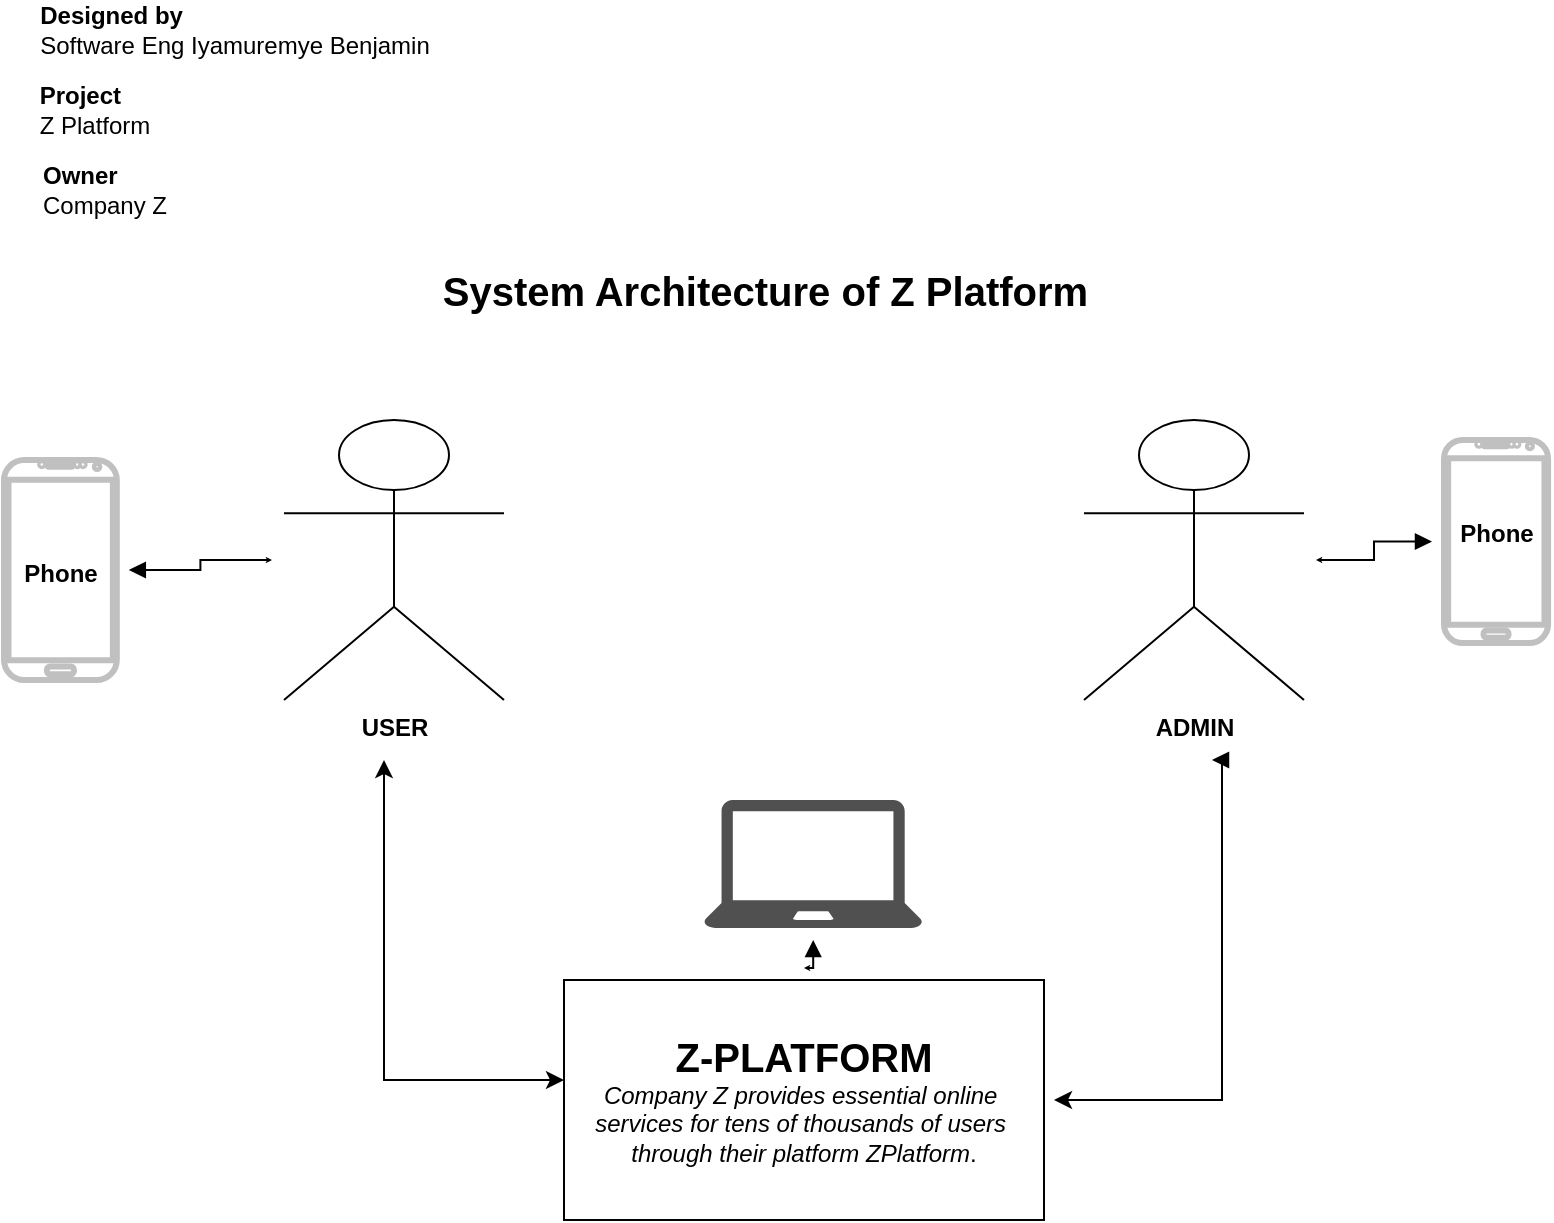 <mxfile version="19.0.2" type="github" pages="7">
  <diagram name="Page-1" id="efa7a0a1-bf9b-a30e-e6df-94a7791c09e9">
    <mxGraphModel dx="1426" dy="826" grid="1" gridSize="10" guides="1" tooltips="1" connect="1" arrows="1" fold="1" page="1" pageScale="1" pageWidth="826" pageHeight="1169" background="none" math="0" shadow="0">
      <root>
        <mxCell id="0" />
        <mxCell id="1" parent="0" />
        <mxCell id="fIGNbLslzQy6H-vVIBxo-114" value="&lt;b&gt;USER&lt;/b&gt;" style="shape=umlActor;verticalLabelPosition=bottom;verticalAlign=top;html=1;outlineConnect=0;" vertex="1" parent="1">
          <mxGeometry x="170" y="250" width="110" height="140" as="geometry" />
        </mxCell>
        <mxCell id="fIGNbLslzQy6H-vVIBxo-120" value="" style="edgeStyle=orthogonalEdgeStyle;rounded=0;orthogonalLoop=1;jettySize=auto;html=1;fontSize=20;startArrow=block;startFill=1;targetPerimeterSpacing=6;sourcePerimeterSpacing=6;" edge="1" parent="1">
          <mxGeometry relative="1" as="geometry">
            <mxPoint x="634" y="420" as="sourcePoint" />
            <mxPoint x="555" y="590" as="targetPoint" />
            <Array as="points">
              <mxPoint x="639" y="420" />
              <mxPoint x="639" y="590" />
            </Array>
          </mxGeometry>
        </mxCell>
        <mxCell id="fIGNbLslzQy6H-vVIBxo-115" value="&lt;b&gt;ADMIN&lt;/b&gt;" style="shape=umlActor;verticalLabelPosition=bottom;verticalAlign=top;html=1;outlineConnect=0;gradientColor=none;" vertex="1" parent="1">
          <mxGeometry x="570" y="250" width="110" height="140" as="geometry" />
        </mxCell>
        <mxCell id="fIGNbLslzQy6H-vVIBxo-117" value="&lt;span style=&quot;&quot;&gt;	&lt;/span&gt;&lt;b&gt;&lt;font style=&quot;font-size: 20px;&quot;&gt;Z-PLATFORM&lt;/font&gt;&lt;/b&gt;&lt;br&gt;&lt;div&gt;&lt;i&gt;Company Z provides essential online&amp;nbsp;&lt;/i&gt;&lt;/div&gt;&lt;div&gt;&lt;i&gt;services for tens of thousands of&amp;nbsp;&lt;/i&gt;&lt;i style=&quot;background-color: initial;&quot;&gt;users&amp;nbsp;&lt;/i&gt;&lt;/div&gt;&lt;div&gt;&lt;i style=&quot;background-color: initial;&quot;&gt;through&amp;nbsp;&lt;/i&gt;&lt;i style=&quot;background-color: initial;&quot;&gt;their platform ZPlatform&lt;/i&gt;&lt;span style=&quot;background-color: initial;&quot;&gt;.&lt;/span&gt;&lt;/div&gt;" style="rounded=0;whiteSpace=wrap;html=1;" vertex="1" parent="1">
          <mxGeometry x="310" y="530" width="240" height="120" as="geometry" />
        </mxCell>
        <mxCell id="fIGNbLslzQy6H-vVIBxo-118" value="" style="endArrow=classic;startArrow=classic;html=1;rounded=0;fontSize=20;" edge="1" parent="1">
          <mxGeometry width="50" height="50" relative="1" as="geometry">
            <mxPoint x="310" y="580" as="sourcePoint" />
            <mxPoint x="220" y="420" as="targetPoint" />
            <Array as="points">
              <mxPoint x="220" y="580" />
            </Array>
          </mxGeometry>
        </mxCell>
        <mxCell id="fIGNbLslzQy6H-vVIBxo-128" value="" style="edgeStyle=orthogonalEdgeStyle;rounded=0;orthogonalLoop=1;jettySize=auto;html=1;fontSize=20;startArrow=block;startFill=1;endSize=0;sourcePerimeterSpacing=6;targetPerimeterSpacing=6;" edge="1" parent="1" source="fIGNbLslzQy6H-vVIBxo-121" target="fIGNbLslzQy6H-vVIBxo-114">
          <mxGeometry relative="1" as="geometry" />
        </mxCell>
        <mxCell id="fIGNbLslzQy6H-vVIBxo-129" value="" style="edgeStyle=orthogonalEdgeStyle;rounded=0;orthogonalLoop=1;jettySize=auto;html=1;fontSize=20;startArrow=block;startFill=1;endSize=0;sourcePerimeterSpacing=6;targetPerimeterSpacing=6;" edge="1" parent="1" source="fIGNbLslzQy6H-vVIBxo-124" target="fIGNbLslzQy6H-vVIBxo-115">
          <mxGeometry relative="1" as="geometry" />
        </mxCell>
        <mxCell id="fIGNbLslzQy6H-vVIBxo-133" value="" style="group" vertex="1" connectable="0" parent="1">
          <mxGeometry x="30" y="270" width="56.41" height="110" as="geometry" />
        </mxCell>
        <mxCell id="fIGNbLslzQy6H-vVIBxo-121" value="" style="verticalLabelPosition=bottom;verticalAlign=top;html=1;shadow=0;dashed=0;strokeWidth=3;shape=mxgraph.android.phone2;strokeColor=#c0c0c0;fontSize=20;gradientColor=none;" vertex="1" parent="fIGNbLslzQy6H-vVIBxo-133">
          <mxGeometry width="56.41" height="110" as="geometry" />
        </mxCell>
        <mxCell id="fIGNbLslzQy6H-vVIBxo-131" value="&lt;font style=&quot;font-size: 12px;&quot;&gt;&lt;b&gt;Phone&lt;/b&gt;&lt;/font&gt;" style="text;html=1;align=center;verticalAlign=middle;resizable=0;points=[];autosize=1;strokeColor=none;fillColor=none;fontSize=19;" vertex="1" parent="fIGNbLslzQy6H-vVIBxo-133">
          <mxGeometry x="3.2" y="40" width="50" height="30" as="geometry" />
        </mxCell>
        <mxCell id="fIGNbLslzQy6H-vVIBxo-134" value="" style="group" vertex="1" connectable="0" parent="1">
          <mxGeometry x="750" y="260" width="52.05" height="101.5" as="geometry" />
        </mxCell>
        <mxCell id="fIGNbLslzQy6H-vVIBxo-124" value="" style="verticalLabelPosition=bottom;verticalAlign=top;html=1;shadow=0;dashed=0;strokeWidth=3;shape=mxgraph.android.phone2;strokeColor=#c0c0c0;fontSize=20;gradientColor=none;" vertex="1" parent="fIGNbLslzQy6H-vVIBxo-134">
          <mxGeometry width="52.05" height="101.5" as="geometry" />
        </mxCell>
        <mxCell id="fIGNbLslzQy6H-vVIBxo-132" value="&lt;font style=&quot;font-size: 12px;&quot;&gt;&lt;b&gt;Phone&lt;/b&gt;&lt;/font&gt;" style="text;html=1;align=center;verticalAlign=middle;resizable=0;points=[];autosize=1;strokeColor=none;fillColor=none;fontSize=19;" vertex="1" parent="fIGNbLslzQy6H-vVIBxo-134">
          <mxGeometry x="1.03" y="30" width="50" height="30" as="geometry" />
        </mxCell>
        <mxCell id="fIGNbLslzQy6H-vVIBxo-136" value="" style="edgeStyle=orthogonalEdgeStyle;rounded=0;orthogonalLoop=1;jettySize=auto;html=1;fontSize=12;startArrow=block;startFill=1;endSize=0;sourcePerimeterSpacing=6;targetPerimeterSpacing=6;" edge="1" parent="1" source="fIGNbLslzQy6H-vVIBxo-135" target="fIGNbLslzQy6H-vVIBxo-117">
          <mxGeometry relative="1" as="geometry" />
        </mxCell>
        <mxCell id="fIGNbLslzQy6H-vVIBxo-135" value="" style="sketch=0;pointerEvents=1;shadow=0;dashed=0;html=1;strokeColor=none;fillColor=#505050;labelPosition=center;verticalLabelPosition=bottom;verticalAlign=top;outlineConnect=0;align=center;shape=mxgraph.office.devices.laptop;fontSize=12;" vertex="1" parent="1">
          <mxGeometry x="380" y="440" width="109.18" height="64" as="geometry" />
        </mxCell>
        <mxCell id="eaX-2FR0h5xNrORBfw1H-1" value="System Architecture of Z Platform&amp;nbsp;" style="text;html=1;align=center;verticalAlign=middle;resizable=0;points=[];autosize=1;strokeColor=none;fillColor=none;fontSize=20;fontColor=#000000;fontStyle=1" vertex="1" parent="1">
          <mxGeometry x="243" y="170" width="340" height="30" as="geometry" />
        </mxCell>
        <mxCell id="eaX-2FR0h5xNrORBfw1H-2" value="&lt;div style=&quot;text-align: left; font-size: 12px;&quot;&gt;&lt;span style=&quot;background-color: initial; font-size: 12px;&quot;&gt;&lt;b&gt;Designed by&lt;/b&gt;&amp;nbsp;&lt;/span&gt;&lt;/div&gt;&lt;div style=&quot;text-align: left; font-size: 12px;&quot;&gt;&lt;span style=&quot;background-color: initial; font-size: 12px;&quot;&gt;Software Eng Iyamuremye Benjamin&lt;/span&gt;&lt;/div&gt;" style="text;html=1;align=center;verticalAlign=middle;resizable=0;points=[];autosize=1;strokeColor=none;fillColor=none;fontSize=12;fontColor=#000000;" vertex="1" parent="1">
          <mxGeometry x="40" y="40" width="210" height="30" as="geometry" />
        </mxCell>
        <mxCell id="eaX-2FR0h5xNrORBfw1H-3" value="&lt;div style=&quot;text-align: left; font-size: 12px;&quot;&gt;&lt;span style=&quot;background-color: initial; font-size: 12px;&quot;&gt;&lt;b&gt;Project&lt;/b&gt;&amp;nbsp;&lt;/span&gt;&lt;/div&gt;&lt;div style=&quot;text-align: left; font-size: 12px;&quot;&gt;&lt;span style=&quot;background-color: initial; font-size: 12px;&quot;&gt;Z Platform&lt;/span&gt;&lt;/div&gt;" style="text;html=1;align=center;verticalAlign=middle;resizable=0;points=[];autosize=1;strokeColor=none;fillColor=none;fontSize=12;fontColor=#000000;" vertex="1" parent="1">
          <mxGeometry x="40" y="80" width="70" height="30" as="geometry" />
        </mxCell>
        <mxCell id="eaX-2FR0h5xNrORBfw1H-4" value="&lt;div style=&quot;text-align: left; font-size: 12px;&quot;&gt;&lt;span style=&quot;background-color: initial; font-size: 12px;&quot;&gt;&lt;b&gt;Owner&lt;/b&gt;&amp;nbsp;&lt;/span&gt;&lt;/div&gt;&lt;div style=&quot;text-align: left; font-size: 12px;&quot;&gt;Company Z&lt;/div&gt;" style="text;html=1;align=center;verticalAlign=middle;resizable=0;points=[];autosize=1;strokeColor=none;fillColor=none;fontSize=12;fontColor=#000000;" vertex="1" parent="1">
          <mxGeometry x="40" y="120" width="80" height="30" as="geometry" />
        </mxCell>
      </root>
    </mxGraphModel>
  </diagram>
  <diagram name="Copy of Page-1" id="EkQWUUhAXKh6fcDR4r_k">
    <mxGraphModel dx="983" dy="570" grid="1" gridSize="10" guides="1" tooltips="1" connect="1" arrows="1" fold="1" page="1" pageScale="1" pageWidth="826" pageHeight="1169" background="none" math="0" shadow="0">
      <root>
        <mxCell id="qZtPCwtxt9Q-aMOZIBhb-0" />
        <mxCell id="qZtPCwtxt9Q-aMOZIBhb-1" parent="qZtPCwtxt9Q-aMOZIBhb-0" />
        <mxCell id="amhGffIi8p3M4T_B2FyG-15" style="edgeStyle=orthogonalEdgeStyle;rounded=0;orthogonalLoop=1;jettySize=auto;html=1;exitX=0;exitY=1;exitDx=0;exitDy=0;exitPerimeter=0;entryX=0.25;entryY=0;entryDx=0;entryDy=0;fontSize=14;startArrow=box;startFill=0;endSize=6;sourcePerimeterSpacing=6;targetPerimeterSpacing=6;dashed=1;" edge="1" parent="qZtPCwtxt9Q-aMOZIBhb-1" source="qZtPCwtxt9Q-aMOZIBhb-2" target="amhGffIi8p3M4T_B2FyG-0">
          <mxGeometry relative="1" as="geometry" />
        </mxCell>
        <mxCell id="mSGqv91RC0ZEWxsQ0KI3-0" value="Navigate ZPlatform" style="edgeLabel;html=1;align=center;verticalAlign=middle;resizable=0;points=[];fontSize=10;fontStyle=2" vertex="1" connectable="0" parent="amhGffIi8p3M4T_B2FyG-15">
          <mxGeometry x="-0.307" y="3" relative="1" as="geometry">
            <mxPoint as="offset" />
          </mxGeometry>
        </mxCell>
        <mxCell id="qZtPCwtxt9Q-aMOZIBhb-2" value="&lt;b&gt;USER&lt;/b&gt;" style="shape=umlActor;verticalLabelPosition=bottom;verticalAlign=top;html=1;outlineConnect=0;" vertex="1" parent="qZtPCwtxt9Q-aMOZIBhb-1">
          <mxGeometry x="170" y="250" width="110" height="140" as="geometry" />
        </mxCell>
        <mxCell id="qZtPCwtxt9Q-aMOZIBhb-4" value="&lt;b&gt;ADMIN&lt;/b&gt;" style="shape=umlActor;verticalLabelPosition=bottom;verticalAlign=top;html=1;outlineConnect=0;gradientColor=none;" vertex="1" parent="qZtPCwtxt9Q-aMOZIBhb-1">
          <mxGeometry x="570" y="250" width="110" height="140" as="geometry" />
        </mxCell>
        <mxCell id="qZtPCwtxt9Q-aMOZIBhb-7" value="" style="edgeStyle=orthogonalEdgeStyle;rounded=0;orthogonalLoop=1;jettySize=auto;html=1;fontSize=20;startArrow=block;startFill=1;endSize=0;sourcePerimeterSpacing=6;targetPerimeterSpacing=6;" edge="1" parent="qZtPCwtxt9Q-aMOZIBhb-1" source="qZtPCwtxt9Q-aMOZIBhb-10" target="qZtPCwtxt9Q-aMOZIBhb-2">
          <mxGeometry relative="1" as="geometry" />
        </mxCell>
        <mxCell id="qZtPCwtxt9Q-aMOZIBhb-8" value="" style="edgeStyle=orthogonalEdgeStyle;rounded=0;orthogonalLoop=1;jettySize=auto;html=1;fontSize=20;startArrow=block;startFill=1;endSize=0;sourcePerimeterSpacing=6;targetPerimeterSpacing=6;" edge="1" parent="qZtPCwtxt9Q-aMOZIBhb-1" source="qZtPCwtxt9Q-aMOZIBhb-13" target="qZtPCwtxt9Q-aMOZIBhb-4">
          <mxGeometry relative="1" as="geometry" />
        </mxCell>
        <mxCell id="qZtPCwtxt9Q-aMOZIBhb-9" value="" style="group" vertex="1" connectable="0" parent="qZtPCwtxt9Q-aMOZIBhb-1">
          <mxGeometry x="30" y="270" width="56.41" height="110" as="geometry" />
        </mxCell>
        <mxCell id="qZtPCwtxt9Q-aMOZIBhb-10" value="" style="verticalLabelPosition=bottom;verticalAlign=top;html=1;shadow=0;dashed=0;strokeWidth=3;shape=mxgraph.android.phone2;strokeColor=#c0c0c0;fontSize=20;gradientColor=none;" vertex="1" parent="qZtPCwtxt9Q-aMOZIBhb-9">
          <mxGeometry width="56.41" height="110" as="geometry" />
        </mxCell>
        <mxCell id="qZtPCwtxt9Q-aMOZIBhb-11" value="&lt;font style=&quot;font-size: 12px;&quot;&gt;&lt;b&gt;Phone&lt;/b&gt;&lt;/font&gt;" style="text;html=1;align=center;verticalAlign=middle;resizable=0;points=[];autosize=1;strokeColor=none;fillColor=none;fontSize=19;" vertex="1" parent="qZtPCwtxt9Q-aMOZIBhb-9">
          <mxGeometry x="3.2" y="40" width="50" height="30" as="geometry" />
        </mxCell>
        <mxCell id="qZtPCwtxt9Q-aMOZIBhb-12" value="" style="group" vertex="1" connectable="0" parent="qZtPCwtxt9Q-aMOZIBhb-1">
          <mxGeometry x="750" y="260" width="52.05" height="101.5" as="geometry" />
        </mxCell>
        <mxCell id="qZtPCwtxt9Q-aMOZIBhb-13" value="" style="verticalLabelPosition=bottom;verticalAlign=top;html=1;shadow=0;dashed=0;strokeWidth=3;shape=mxgraph.android.phone2;strokeColor=#c0c0c0;fontSize=20;gradientColor=none;" vertex="1" parent="qZtPCwtxt9Q-aMOZIBhb-12">
          <mxGeometry width="52.05" height="101.5" as="geometry" />
        </mxCell>
        <mxCell id="qZtPCwtxt9Q-aMOZIBhb-14" value="&lt;font style=&quot;font-size: 12px;&quot;&gt;&lt;b&gt;Phone&lt;/b&gt;&lt;/font&gt;" style="text;html=1;align=center;verticalAlign=middle;resizable=0;points=[];autosize=1;strokeColor=none;fillColor=none;fontSize=19;" vertex="1" parent="qZtPCwtxt9Q-aMOZIBhb-12">
          <mxGeometry x="1.03" y="30" width="50" height="30" as="geometry" />
        </mxCell>
        <mxCell id="qZtPCwtxt9Q-aMOZIBhb-15" value="" style="edgeStyle=orthogonalEdgeStyle;rounded=0;orthogonalLoop=1;jettySize=auto;html=1;fontSize=12;startArrow=block;startFill=1;endSize=0;sourcePerimeterSpacing=6;targetPerimeterSpacing=6;dashed=1;" edge="1" parent="qZtPCwtxt9Q-aMOZIBhb-1" source="qZtPCwtxt9Q-aMOZIBhb-16" target="amhGffIi8p3M4T_B2FyG-0">
          <mxGeometry relative="1" as="geometry">
            <mxPoint x="415" y="524" as="targetPoint" />
          </mxGeometry>
        </mxCell>
        <mxCell id="mSGqv91RC0ZEWxsQ0KI3-2" value="&lt;font style=&quot;font-size: 10px;&quot;&gt;Web application &lt;br&gt;is running in Computer&lt;/font&gt;" style="edgeLabel;html=1;align=center;verticalAlign=middle;resizable=0;points=[];fontSize=14;fontStyle=2" vertex="1" connectable="0" parent="qZtPCwtxt9Q-aMOZIBhb-15">
          <mxGeometry x="-0.059" y="-1" relative="1" as="geometry">
            <mxPoint as="offset" />
          </mxGeometry>
        </mxCell>
        <mxCell id="qZtPCwtxt9Q-aMOZIBhb-16" value="" style="sketch=0;pointerEvents=1;shadow=0;dashed=0;html=1;strokeColor=none;fillColor=#505050;labelPosition=center;verticalLabelPosition=bottom;verticalAlign=top;outlineConnect=0;align=center;shape=mxgraph.office.devices.laptop;fontSize=12;" vertex="1" parent="qZtPCwtxt9Q-aMOZIBhb-1">
          <mxGeometry x="380" y="440" width="109.18" height="64" as="geometry" />
        </mxCell>
        <mxCell id="amhGffIi8p3M4T_B2FyG-2" style="edgeStyle=orthogonalEdgeStyle;rounded=0;orthogonalLoop=1;jettySize=auto;html=1;exitX=0.75;exitY=0;exitDx=0;exitDy=0;fontSize=12;startArrow=block;startFill=1;endSize=0;sourcePerimeterSpacing=6;targetPerimeterSpacing=6;dashed=1;" edge="1" parent="qZtPCwtxt9Q-aMOZIBhb-1" source="amhGffIi8p3M4T_B2FyG-0" target="qZtPCwtxt9Q-aMOZIBhb-4">
          <mxGeometry relative="1" as="geometry" />
        </mxCell>
        <mxCell id="amhGffIi8p3M4T_B2FyG-14" value="" style="group;dashed=1;dashPattern=1 4;" vertex="1" connectable="0" parent="qZtPCwtxt9Q-aMOZIBhb-1">
          <mxGeometry x="15" y="720" width="795.41" height="320" as="geometry" />
        </mxCell>
        <mxCell id="amhGffIi8p3M4T_B2FyG-0" value="" style="whiteSpace=wrap;html=1;verticalAlign=top;" vertex="1" parent="amhGffIi8p3M4T_B2FyG-14">
          <mxGeometry width="795.41" height="320" as="geometry" />
        </mxCell>
        <mxCell id="amhGffIi8p3M4T_B2FyG-3" value="Controller" style="rounded=1;whiteSpace=wrap;html=1;fontSize=15;strokeWidth=3;gradientColor=none;" vertex="1" parent="amhGffIi8p3M4T_B2FyG-14">
          <mxGeometry x="363.357" y="210" width="116.401" height="60" as="geometry" />
        </mxCell>
        <mxCell id="amhGffIi8p3M4T_B2FyG-4" value="Model" style="whiteSpace=wrap;html=1;rounded=1;strokeWidth=3;gradientColor=none;fontSize=15;" vertex="1" parent="amhGffIi8p3M4T_B2FyG-14">
          <mxGeometry x="644.999" y="210" width="116.401" height="60" as="geometry" />
        </mxCell>
        <mxCell id="amhGffIi8p3M4T_B2FyG-5" value="" style="edgeStyle=orthogonalEdgeStyle;rounded=0;orthogonalLoop=1;jettySize=auto;html=1;fontSize=12;startArrow=block;startFill=1;endSize=6;sourcePerimeterSpacing=6;targetPerimeterSpacing=6;dashed=1;" edge="1" parent="amhGffIi8p3M4T_B2FyG-14" source="amhGffIi8p3M4T_B2FyG-3" target="amhGffIi8p3M4T_B2FyG-4">
          <mxGeometry relative="1" as="geometry" />
        </mxCell>
        <mxCell id="mSGqv91RC0ZEWxsQ0KI3-4" value="&lt;i&gt;Read and Write &lt;br&gt;Data manipulation&lt;/i&gt;" style="edgeLabel;html=1;align=center;verticalAlign=middle;resizable=0;points=[];fontSize=10;" vertex="1" connectable="0" parent="amhGffIi8p3M4T_B2FyG-5">
          <mxGeometry x="-0.131" relative="1" as="geometry">
            <mxPoint x="12" as="offset" />
          </mxGeometry>
        </mxCell>
        <mxCell id="amhGffIi8p3M4T_B2FyG-6" value="View" style="whiteSpace=wrap;html=1;rounded=1;strokeWidth=3;gradientColor=none;fontSize=15;" vertex="1" parent="amhGffIi8p3M4T_B2FyG-14">
          <mxGeometry x="65.004" y="210" width="116.401" height="60" as="geometry" />
        </mxCell>
        <mxCell id="amhGffIi8p3M4T_B2FyG-7" value="" style="edgeStyle=orthogonalEdgeStyle;rounded=0;orthogonalLoop=1;jettySize=auto;html=1;fontSize=12;startArrow=block;startFill=1;endSize=6;sourcePerimeterSpacing=6;targetPerimeterSpacing=6;dashed=1;" edge="1" parent="amhGffIi8p3M4T_B2FyG-14" source="amhGffIi8p3M4T_B2FyG-3" target="amhGffIi8p3M4T_B2FyG-6">
          <mxGeometry relative="1" as="geometry" />
        </mxCell>
        <mxCell id="mSGqv91RC0ZEWxsQ0KI3-3" value="&lt;i&gt;(send Request /&lt;br&gt;receive Response)&lt;/i&gt;" style="edgeLabel;html=1;align=center;verticalAlign=middle;resizable=0;points=[];fontSize=10;" vertex="1" connectable="0" parent="amhGffIi8p3M4T_B2FyG-7">
          <mxGeometry x="0.11" y="-2" relative="1" as="geometry">
            <mxPoint as="offset" />
          </mxGeometry>
        </mxCell>
        <mxCell id="amhGffIi8p3M4T_B2FyG-8" value="Database&lt;br&gt;&lt;font style=&quot;font-size: 9px;&quot;&gt;~ Mongo DB ~&lt;/font&gt;" style="shape=cylinder3;whiteSpace=wrap;html=1;boundedLbl=1;backgroundOutline=1;size=15;fontSize=15;strokeWidth=3;gradientColor=none;" vertex="1" parent="amhGffIi8p3M4T_B2FyG-14">
          <mxGeometry x="655.0" y="50" width="121.649" height="80" as="geometry" />
        </mxCell>
        <mxCell id="amhGffIi8p3M4T_B2FyG-9" style="edgeStyle=orthogonalEdgeStyle;rounded=0;orthogonalLoop=1;jettySize=auto;html=1;exitX=0.5;exitY=0;exitDx=0;exitDy=0;fontSize=15;startArrow=block;startFill=1;endSize=0;sourcePerimeterSpacing=6;targetPerimeterSpacing=6;" edge="1" parent="amhGffIi8p3M4T_B2FyG-14" source="amhGffIi8p3M4T_B2FyG-4" target="amhGffIi8p3M4T_B2FyG-8">
          <mxGeometry relative="1" as="geometry" />
        </mxCell>
        <mxCell id="amhGffIi8p3M4T_B2FyG-10" value="Restful API&lt;br style=&quot;font-size: 14px;&quot;&gt;&lt;font size=&quot;1&quot;&gt;~ Backend (Node Js)~&lt;/font&gt;" style="whiteSpace=wrap;html=1;fontSize=15;rounded=1;strokeWidth=3;gradientColor=none;" vertex="1" parent="amhGffIi8p3M4T_B2FyG-14">
          <mxGeometry x="363.357" y="70" width="116.401" height="60" as="geometry" />
        </mxCell>
        <mxCell id="amhGffIi8p3M4T_B2FyG-11" value="" style="edgeStyle=orthogonalEdgeStyle;rounded=0;orthogonalLoop=1;jettySize=auto;html=1;fontSize=15;startArrow=block;startFill=1;endSize=6;sourcePerimeterSpacing=6;targetPerimeterSpacing=6;" edge="1" parent="amhGffIi8p3M4T_B2FyG-14" source="amhGffIi8p3M4T_B2FyG-3" target="amhGffIi8p3M4T_B2FyG-10">
          <mxGeometry relative="1" as="geometry" />
        </mxCell>
        <mxCell id="amhGffIi8p3M4T_B2FyG-12" value="Website&lt;br style=&quot;font-size: 14px;&quot;&gt;&lt;font size=&quot;1&quot;&gt;~ Frontend (React Js) ~&lt;/font&gt;" style="whiteSpace=wrap;html=1;fontSize=15;rounded=1;strokeWidth=3;gradientColor=none;" vertex="1" parent="amhGffIi8p3M4T_B2FyG-14">
          <mxGeometry x="75.004" y="80" width="116.401" height="60" as="geometry" />
        </mxCell>
        <mxCell id="amhGffIi8p3M4T_B2FyG-13" value="" style="edgeStyle=orthogonalEdgeStyle;rounded=0;orthogonalLoop=1;jettySize=auto;html=1;fontSize=15;startArrow=block;startFill=1;endSize=6;sourcePerimeterSpacing=6;targetPerimeterSpacing=6;" edge="1" parent="amhGffIi8p3M4T_B2FyG-14" source="amhGffIi8p3M4T_B2FyG-6" target="amhGffIi8p3M4T_B2FyG-12">
          <mxGeometry relative="1" as="geometry" />
        </mxCell>
        <mxCell id="mSGqv91RC0ZEWxsQ0KI3-1" value="&lt;font style=&quot;font-size: 10px;&quot;&gt;Navigate ZPlatform&lt;/font&gt;" style="edgeLabel;html=1;align=center;verticalAlign=middle;resizable=0;points=[];fontSize=14;fontStyle=2" vertex="1" connectable="0" parent="qZtPCwtxt9Q-aMOZIBhb-1">
          <mxGeometry x="625" y="526" as="geometry" />
        </mxCell>
      </root>
    </mxGraphModel>
  </diagram>
  <diagram name="Copy of Copy of Page-1" id="PXqd8X1fHowDaQF4z7ds">
    <mxGraphModel dx="1426" dy="826" grid="1" gridSize="10" guides="1" tooltips="1" connect="1" arrows="1" fold="1" page="1" pageScale="1" pageWidth="826" pageHeight="1169" background="none" math="0" shadow="0">
      <root>
        <mxCell id="H0bgu6Fyw3RtD6-DKDnC-0" />
        <mxCell id="H0bgu6Fyw3RtD6-DKDnC-1" parent="H0bgu6Fyw3RtD6-DKDnC-0" />
        <mxCell id="H0bgu6Fyw3RtD6-DKDnC-2" style="edgeStyle=orthogonalEdgeStyle;rounded=0;orthogonalLoop=1;jettySize=auto;html=1;exitX=0;exitY=1;exitDx=0;exitDy=0;exitPerimeter=0;entryX=0.25;entryY=0;entryDx=0;entryDy=0;fontSize=14;startArrow=block;startFill=1;endSize=6;sourcePerimeterSpacing=6;targetPerimeterSpacing=6;" edge="1" parent="H0bgu6Fyw3RtD6-DKDnC-1" source="H0bgu6Fyw3RtD6-DKDnC-3" target="H0bgu6Fyw3RtD6-DKDnC-17">
          <mxGeometry relative="1" as="geometry" />
        </mxCell>
        <mxCell id="H0bgu6Fyw3RtD6-DKDnC-3" value="&lt;b&gt;USER&lt;/b&gt;" style="shape=umlActor;verticalLabelPosition=bottom;verticalAlign=top;html=1;outlineConnect=0;" vertex="1" parent="H0bgu6Fyw3RtD6-DKDnC-1">
          <mxGeometry x="170" y="250" width="110" height="140" as="geometry" />
        </mxCell>
        <mxCell id="H0bgu6Fyw3RtD6-DKDnC-4" value="&lt;b&gt;ADMIN&lt;/b&gt;" style="shape=umlActor;verticalLabelPosition=bottom;verticalAlign=top;html=1;outlineConnect=0;gradientColor=none;" vertex="1" parent="H0bgu6Fyw3RtD6-DKDnC-1">
          <mxGeometry x="570" y="250" width="110" height="140" as="geometry" />
        </mxCell>
        <mxCell id="H0bgu6Fyw3RtD6-DKDnC-5" value="" style="edgeStyle=orthogonalEdgeStyle;rounded=0;orthogonalLoop=1;jettySize=auto;html=1;fontSize=20;startArrow=block;startFill=1;endSize=0;sourcePerimeterSpacing=6;targetPerimeterSpacing=6;" edge="1" parent="H0bgu6Fyw3RtD6-DKDnC-1" source="H0bgu6Fyw3RtD6-DKDnC-8" target="H0bgu6Fyw3RtD6-DKDnC-3">
          <mxGeometry relative="1" as="geometry" />
        </mxCell>
        <mxCell id="H0bgu6Fyw3RtD6-DKDnC-6" value="" style="edgeStyle=orthogonalEdgeStyle;rounded=0;orthogonalLoop=1;jettySize=auto;html=1;fontSize=20;startArrow=block;startFill=1;endSize=0;sourcePerimeterSpacing=6;targetPerimeterSpacing=6;" edge="1" parent="H0bgu6Fyw3RtD6-DKDnC-1" source="H0bgu6Fyw3RtD6-DKDnC-11" target="H0bgu6Fyw3RtD6-DKDnC-4">
          <mxGeometry relative="1" as="geometry" />
        </mxCell>
        <mxCell id="H0bgu6Fyw3RtD6-DKDnC-7" value="" style="group" vertex="1" connectable="0" parent="H0bgu6Fyw3RtD6-DKDnC-1">
          <mxGeometry x="30" y="270" width="56.41" height="110" as="geometry" />
        </mxCell>
        <mxCell id="H0bgu6Fyw3RtD6-DKDnC-8" value="" style="verticalLabelPosition=bottom;verticalAlign=top;html=1;shadow=0;dashed=0;strokeWidth=3;shape=mxgraph.android.phone2;strokeColor=#c0c0c0;fontSize=20;gradientColor=none;" vertex="1" parent="H0bgu6Fyw3RtD6-DKDnC-7">
          <mxGeometry width="56.41" height="110" as="geometry" />
        </mxCell>
        <mxCell id="H0bgu6Fyw3RtD6-DKDnC-9" value="&lt;font style=&quot;font-size: 12px;&quot;&gt;&lt;b&gt;Phone&lt;/b&gt;&lt;/font&gt;" style="text;html=1;align=center;verticalAlign=middle;resizable=0;points=[];autosize=1;strokeColor=none;fillColor=none;fontSize=19;" vertex="1" parent="H0bgu6Fyw3RtD6-DKDnC-7">
          <mxGeometry x="3.2" y="40" width="50" height="30" as="geometry" />
        </mxCell>
        <mxCell id="H0bgu6Fyw3RtD6-DKDnC-10" value="" style="group" vertex="1" connectable="0" parent="H0bgu6Fyw3RtD6-DKDnC-1">
          <mxGeometry x="750" y="260" width="52.05" height="101.5" as="geometry" />
        </mxCell>
        <mxCell id="H0bgu6Fyw3RtD6-DKDnC-11" value="" style="verticalLabelPosition=bottom;verticalAlign=top;html=1;shadow=0;dashed=0;strokeWidth=3;shape=mxgraph.android.phone2;strokeColor=#c0c0c0;fontSize=20;gradientColor=none;" vertex="1" parent="H0bgu6Fyw3RtD6-DKDnC-10">
          <mxGeometry width="52.05" height="101.5" as="geometry" />
        </mxCell>
        <mxCell id="H0bgu6Fyw3RtD6-DKDnC-12" value="&lt;font style=&quot;font-size: 12px;&quot;&gt;&lt;b&gt;Phone&lt;/b&gt;&lt;/font&gt;" style="text;html=1;align=center;verticalAlign=middle;resizable=0;points=[];autosize=1;strokeColor=none;fillColor=none;fontSize=19;" vertex="1" parent="H0bgu6Fyw3RtD6-DKDnC-10">
          <mxGeometry x="1.03" y="30" width="50" height="30" as="geometry" />
        </mxCell>
        <mxCell id="H0bgu6Fyw3RtD6-DKDnC-13" value="" style="edgeStyle=orthogonalEdgeStyle;rounded=0;orthogonalLoop=1;jettySize=auto;html=1;fontSize=12;startArrow=block;startFill=1;endSize=0;sourcePerimeterSpacing=6;targetPerimeterSpacing=6;" edge="1" parent="H0bgu6Fyw3RtD6-DKDnC-1" source="H0bgu6Fyw3RtD6-DKDnC-14" target="H0bgu6Fyw3RtD6-DKDnC-17">
          <mxGeometry relative="1" as="geometry">
            <mxPoint x="415" y="524" as="targetPoint" />
          </mxGeometry>
        </mxCell>
        <mxCell id="H0bgu6Fyw3RtD6-DKDnC-14" value="" style="sketch=0;pointerEvents=1;shadow=0;dashed=0;html=1;strokeColor=none;fillColor=#505050;labelPosition=center;verticalLabelPosition=bottom;verticalAlign=top;outlineConnect=0;align=center;shape=mxgraph.office.devices.laptop;fontSize=12;" vertex="1" parent="H0bgu6Fyw3RtD6-DKDnC-1">
          <mxGeometry x="380" y="440" width="109.18" height="64" as="geometry" />
        </mxCell>
        <mxCell id="H0bgu6Fyw3RtD6-DKDnC-15" style="edgeStyle=orthogonalEdgeStyle;rounded=0;orthogonalLoop=1;jettySize=auto;html=1;exitX=0.75;exitY=0;exitDx=0;exitDy=0;fontSize=12;startArrow=block;startFill=1;endSize=0;sourcePerimeterSpacing=6;targetPerimeterSpacing=6;" edge="1" parent="H0bgu6Fyw3RtD6-DKDnC-1" source="H0bgu6Fyw3RtD6-DKDnC-17" target="H0bgu6Fyw3RtD6-DKDnC-4">
          <mxGeometry relative="1" as="geometry" />
        </mxCell>
        <mxCell id="83mSzSP1eJ0xqxnmaEXh-2" value="" style="whiteSpace=wrap;html=1;fontSize=14;strokeWidth=3;fillColor=none;gradientColor=none;strokeColor=#FF0080;" vertex="1" parent="H0bgu6Fyw3RtD6-DKDnC-1">
          <mxGeometry x="360" y="830" width="160" height="290" as="geometry" />
        </mxCell>
        <mxCell id="83mSzSP1eJ0xqxnmaEXh-1" value="" style="rounded=1;whiteSpace=wrap;html=1;fontSize=14;strokeWidth=3;gradientColor=none;" vertex="1" parent="H0bgu6Fyw3RtD6-DKDnC-1">
          <mxGeometry x="120" y="830" width="210" height="290" as="geometry" />
        </mxCell>
        <mxCell id="H0bgu6Fyw3RtD6-DKDnC-17" value="" style="whiteSpace=wrap;html=1;verticalAlign=top;fillColor=none;" vertex="1" parent="H0bgu6Fyw3RtD6-DKDnC-1">
          <mxGeometry x="53.33" y="790" width="696.67" height="370" as="geometry" />
        </mxCell>
        <mxCell id="H0bgu6Fyw3RtD6-DKDnC-18" value="Controller" style="rounded=1;whiteSpace=wrap;html=1;fontSize=15;strokeWidth=3;gradientColor=none;" vertex="1" parent="H0bgu6Fyw3RtD6-DKDnC-1">
          <mxGeometry x="383.077" y="1030" width="106.701" height="60" as="geometry" />
        </mxCell>
        <mxCell id="H0bgu6Fyw3RtD6-DKDnC-19" value="Model" style="whiteSpace=wrap;html=1;rounded=1;strokeWidth=3;gradientColor=none;fontSize=15;" vertex="1" parent="H0bgu6Fyw3RtD6-DKDnC-1">
          <mxGeometry x="560.913" y="1030" width="106.701" height="60" as="geometry" />
        </mxCell>
        <mxCell id="H0bgu6Fyw3RtD6-DKDnC-20" value="" style="edgeStyle=orthogonalEdgeStyle;rounded=0;orthogonalLoop=1;jettySize=auto;html=1;fontSize=12;startArrow=block;startFill=1;endSize=6;sourcePerimeterSpacing=6;targetPerimeterSpacing=6;" edge="1" parent="H0bgu6Fyw3RtD6-DKDnC-1" source="H0bgu6Fyw3RtD6-DKDnC-18" target="H0bgu6Fyw3RtD6-DKDnC-19">
          <mxGeometry relative="1" as="geometry" />
        </mxCell>
        <mxCell id="H0bgu6Fyw3RtD6-DKDnC-21" value="View" style="whiteSpace=wrap;html=1;rounded=1;strokeWidth=3;gradientColor=none;fontSize=15;" vertex="1" parent="H0bgu6Fyw3RtD6-DKDnC-1">
          <mxGeometry x="150.002" y="1020" width="106.701" height="60" as="geometry" />
        </mxCell>
        <mxCell id="H0bgu6Fyw3RtD6-DKDnC-22" value="" style="edgeStyle=orthogonalEdgeStyle;rounded=0;orthogonalLoop=1;jettySize=auto;html=1;fontSize=12;startArrow=block;startFill=1;endSize=6;sourcePerimeterSpacing=6;targetPerimeterSpacing=6;" edge="1" parent="H0bgu6Fyw3RtD6-DKDnC-1" source="H0bgu6Fyw3RtD6-DKDnC-18" target="H0bgu6Fyw3RtD6-DKDnC-21">
          <mxGeometry relative="1" as="geometry" />
        </mxCell>
        <mxCell id="H0bgu6Fyw3RtD6-DKDnC-23" value="Database" style="shape=cylinder3;whiteSpace=wrap;html=1;boundedLbl=1;backgroundOutline=1;size=15;fontSize=15;strokeWidth=3;gradientColor=none;" vertex="1" parent="H0bgu6Fyw3RtD6-DKDnC-1">
          <mxGeometry x="587.588" y="880" width="111.512" height="80" as="geometry" />
        </mxCell>
        <mxCell id="H0bgu6Fyw3RtD6-DKDnC-24" style="edgeStyle=orthogonalEdgeStyle;rounded=0;orthogonalLoop=1;jettySize=auto;html=1;exitX=0.5;exitY=0;exitDx=0;exitDy=0;fontSize=15;startArrow=block;startFill=1;endSize=0;sourcePerimeterSpacing=6;targetPerimeterSpacing=6;" edge="1" parent="H0bgu6Fyw3RtD6-DKDnC-1" source="H0bgu6Fyw3RtD6-DKDnC-19" target="H0bgu6Fyw3RtD6-DKDnC-23">
          <mxGeometry relative="1" as="geometry" />
        </mxCell>
        <mxCell id="H0bgu6Fyw3RtD6-DKDnC-25" value="Restful API&lt;br style=&quot;font-size: 14px;&quot;&gt;&lt;font size=&quot;1&quot;&gt;~ Backend ~&lt;/font&gt;" style="whiteSpace=wrap;html=1;fontSize=15;rounded=1;strokeWidth=3;gradientColor=none;" vertex="1" parent="H0bgu6Fyw3RtD6-DKDnC-1">
          <mxGeometry x="383.077" y="890" width="106.701" height="60" as="geometry" />
        </mxCell>
        <mxCell id="H0bgu6Fyw3RtD6-DKDnC-26" value="" style="edgeStyle=orthogonalEdgeStyle;rounded=0;orthogonalLoop=1;jettySize=auto;html=1;fontSize=15;startArrow=block;startFill=1;endSize=6;sourcePerimeterSpacing=6;targetPerimeterSpacing=6;" edge="1" parent="H0bgu6Fyw3RtD6-DKDnC-1" source="H0bgu6Fyw3RtD6-DKDnC-18" target="H0bgu6Fyw3RtD6-DKDnC-25">
          <mxGeometry relative="1" as="geometry" />
        </mxCell>
        <mxCell id="H0bgu6Fyw3RtD6-DKDnC-27" value="Website&lt;br style=&quot;font-size: 14px;&quot;&gt;&lt;font size=&quot;1&quot;&gt;~ Frontend ~&lt;/font&gt;" style="whiteSpace=wrap;html=1;fontSize=15;rounded=1;strokeWidth=3;gradientColor=none;" vertex="1" parent="H0bgu6Fyw3RtD6-DKDnC-1">
          <mxGeometry x="160.002" y="890" width="106.701" height="60" as="geometry" />
        </mxCell>
        <mxCell id="H0bgu6Fyw3RtD6-DKDnC-28" value="" style="edgeStyle=orthogonalEdgeStyle;rounded=0;orthogonalLoop=1;jettySize=auto;html=1;fontSize=15;startArrow=block;startFill=1;endSize=6;sourcePerimeterSpacing=6;targetPerimeterSpacing=6;" edge="1" parent="H0bgu6Fyw3RtD6-DKDnC-1" source="H0bgu6Fyw3RtD6-DKDnC-21" target="H0bgu6Fyw3RtD6-DKDnC-27">
          <mxGeometry relative="1" as="geometry" />
        </mxCell>
        <mxCell id="83mSzSP1eJ0xqxnmaEXh-3" value="" style="whiteSpace=wrap;html=1;fontSize=14;strokeColor=#00CC00;strokeWidth=3;fillColor=none;gradientColor=none;" vertex="1" parent="H0bgu6Fyw3RtD6-DKDnC-1">
          <mxGeometry x="545" y="835" width="183.333" height="290" as="geometry" />
        </mxCell>
      </root>
    </mxGraphModel>
  </diagram>
  <diagram name="Copy of Copy of Copy of Page-1" id="wzrG37GwbS0P-T2o9e7g">
    <mxGraphModel dx="1426" dy="826" grid="1" gridSize="10" guides="1" tooltips="1" connect="1" arrows="1" fold="1" page="1" pageScale="1" pageWidth="826" pageHeight="1169" background="none" math="0" shadow="0">
      <root>
        <mxCell id="koy5R1V_6n_jhsNy6DDB-0" />
        <mxCell id="koy5R1V_6n_jhsNy6DDB-1" parent="koy5R1V_6n_jhsNy6DDB-0" />
        <mxCell id="koy5R1V_6n_jhsNy6DDB-2" style="edgeStyle=orthogonalEdgeStyle;rounded=0;orthogonalLoop=1;jettySize=auto;html=1;exitX=0;exitY=1;exitDx=0;exitDy=0;exitPerimeter=0;entryX=0.25;entryY=0;entryDx=0;entryDy=0;fontSize=14;startArrow=block;startFill=1;endSize=6;sourcePerimeterSpacing=6;targetPerimeterSpacing=6;" edge="1" parent="koy5R1V_6n_jhsNy6DDB-1" source="koy5R1V_6n_jhsNy6DDB-3" target="koy5R1V_6n_jhsNy6DDB-18">
          <mxGeometry relative="1" as="geometry" />
        </mxCell>
        <mxCell id="koy5R1V_6n_jhsNy6DDB-3" value="&lt;b&gt;USER&lt;/b&gt;" style="shape=umlActor;verticalLabelPosition=bottom;verticalAlign=top;html=1;outlineConnect=0;" vertex="1" parent="koy5R1V_6n_jhsNy6DDB-1">
          <mxGeometry x="170" y="250" width="110" height="140" as="geometry" />
        </mxCell>
        <mxCell id="koy5R1V_6n_jhsNy6DDB-4" value="&lt;b&gt;ADMIN&lt;/b&gt;" style="shape=umlActor;verticalLabelPosition=bottom;verticalAlign=top;html=1;outlineConnect=0;gradientColor=none;" vertex="1" parent="koy5R1V_6n_jhsNy6DDB-1">
          <mxGeometry x="570" y="250" width="110" height="140" as="geometry" />
        </mxCell>
        <mxCell id="koy5R1V_6n_jhsNy6DDB-5" value="" style="edgeStyle=orthogonalEdgeStyle;rounded=0;orthogonalLoop=1;jettySize=auto;html=1;fontSize=20;startArrow=block;startFill=1;endSize=0;sourcePerimeterSpacing=6;targetPerimeterSpacing=6;" edge="1" parent="koy5R1V_6n_jhsNy6DDB-1" source="koy5R1V_6n_jhsNy6DDB-8" target="koy5R1V_6n_jhsNy6DDB-3">
          <mxGeometry relative="1" as="geometry" />
        </mxCell>
        <mxCell id="koy5R1V_6n_jhsNy6DDB-6" value="" style="edgeStyle=orthogonalEdgeStyle;rounded=0;orthogonalLoop=1;jettySize=auto;html=1;fontSize=20;startArrow=block;startFill=1;endSize=0;sourcePerimeterSpacing=6;targetPerimeterSpacing=6;" edge="1" parent="koy5R1V_6n_jhsNy6DDB-1" source="koy5R1V_6n_jhsNy6DDB-11" target="koy5R1V_6n_jhsNy6DDB-4">
          <mxGeometry relative="1" as="geometry" />
        </mxCell>
        <mxCell id="koy5R1V_6n_jhsNy6DDB-7" value="" style="group" vertex="1" connectable="0" parent="koy5R1V_6n_jhsNy6DDB-1">
          <mxGeometry x="30" y="270" width="56.41" height="110" as="geometry" />
        </mxCell>
        <mxCell id="koy5R1V_6n_jhsNy6DDB-8" value="" style="verticalLabelPosition=bottom;verticalAlign=top;html=1;shadow=0;dashed=0;strokeWidth=3;shape=mxgraph.android.phone2;strokeColor=#c0c0c0;fontSize=20;gradientColor=none;" vertex="1" parent="koy5R1V_6n_jhsNy6DDB-7">
          <mxGeometry width="56.41" height="110" as="geometry" />
        </mxCell>
        <mxCell id="koy5R1V_6n_jhsNy6DDB-9" value="&lt;font style=&quot;font-size: 12px;&quot;&gt;&lt;b&gt;Phone&lt;/b&gt;&lt;/font&gt;" style="text;html=1;align=center;verticalAlign=middle;resizable=0;points=[];autosize=1;strokeColor=none;fillColor=none;fontSize=19;" vertex="1" parent="koy5R1V_6n_jhsNy6DDB-7">
          <mxGeometry x="3.2" y="40" width="50" height="30" as="geometry" />
        </mxCell>
        <mxCell id="koy5R1V_6n_jhsNy6DDB-10" value="" style="group" vertex="1" connectable="0" parent="koy5R1V_6n_jhsNy6DDB-1">
          <mxGeometry x="750" y="260" width="52.05" height="101.5" as="geometry" />
        </mxCell>
        <mxCell id="koy5R1V_6n_jhsNy6DDB-11" value="" style="verticalLabelPosition=bottom;verticalAlign=top;html=1;shadow=0;dashed=0;strokeWidth=3;shape=mxgraph.android.phone2;strokeColor=#c0c0c0;fontSize=20;gradientColor=none;" vertex="1" parent="koy5R1V_6n_jhsNy6DDB-10">
          <mxGeometry width="52.05" height="101.5" as="geometry" />
        </mxCell>
        <mxCell id="koy5R1V_6n_jhsNy6DDB-12" value="&lt;font style=&quot;font-size: 12px;&quot;&gt;&lt;b&gt;Phone&lt;/b&gt;&lt;/font&gt;" style="text;html=1;align=center;verticalAlign=middle;resizable=0;points=[];autosize=1;strokeColor=none;fillColor=none;fontSize=19;" vertex="1" parent="koy5R1V_6n_jhsNy6DDB-10">
          <mxGeometry x="1.03" y="30" width="50" height="30" as="geometry" />
        </mxCell>
        <mxCell id="koy5R1V_6n_jhsNy6DDB-13" value="" style="edgeStyle=orthogonalEdgeStyle;rounded=0;orthogonalLoop=1;jettySize=auto;html=1;fontSize=12;startArrow=block;startFill=1;endSize=0;sourcePerimeterSpacing=6;targetPerimeterSpacing=6;" edge="1" parent="koy5R1V_6n_jhsNy6DDB-1" source="koy5R1V_6n_jhsNy6DDB-14" target="koy5R1V_6n_jhsNy6DDB-18">
          <mxGeometry relative="1" as="geometry">
            <mxPoint x="415" y="524" as="targetPoint" />
          </mxGeometry>
        </mxCell>
        <mxCell id="koy5R1V_6n_jhsNy6DDB-14" value="" style="sketch=0;pointerEvents=1;shadow=0;dashed=0;html=1;strokeColor=none;fillColor=#505050;labelPosition=center;verticalLabelPosition=bottom;verticalAlign=top;outlineConnect=0;align=center;shape=mxgraph.office.devices.laptop;fontSize=12;" vertex="1" parent="koy5R1V_6n_jhsNy6DDB-1">
          <mxGeometry x="380" y="440" width="109.18" height="64" as="geometry" />
        </mxCell>
        <mxCell id="koy5R1V_6n_jhsNy6DDB-15" style="edgeStyle=orthogonalEdgeStyle;rounded=0;orthogonalLoop=1;jettySize=auto;html=1;exitX=0.75;exitY=0;exitDx=0;exitDy=0;fontSize=12;startArrow=block;startFill=1;endSize=0;sourcePerimeterSpacing=6;targetPerimeterSpacing=6;" edge="1" parent="koy5R1V_6n_jhsNy6DDB-1" source="koy5R1V_6n_jhsNy6DDB-18" target="koy5R1V_6n_jhsNy6DDB-4">
          <mxGeometry relative="1" as="geometry" />
        </mxCell>
        <mxCell id="koy5R1V_6n_jhsNy6DDB-16" value="" style="whiteSpace=wrap;html=1;fontSize=14;strokeWidth=3;fillColor=none;gradientColor=none;strokeColor=#FF0080;" vertex="1" parent="koy5R1V_6n_jhsNy6DDB-1">
          <mxGeometry x="360" y="830" width="160" height="290" as="geometry" />
        </mxCell>
        <mxCell id="koy5R1V_6n_jhsNy6DDB-17" value="" style="rounded=1;whiteSpace=wrap;html=1;fontSize=14;strokeWidth=3;gradientColor=none;" vertex="1" parent="koy5R1V_6n_jhsNy6DDB-1">
          <mxGeometry x="120" y="830" width="210" height="290" as="geometry" />
        </mxCell>
        <mxCell id="koy5R1V_6n_jhsNy6DDB-18" value="" style="whiteSpace=wrap;html=1;verticalAlign=top;fillColor=none;" vertex="1" parent="koy5R1V_6n_jhsNy6DDB-1">
          <mxGeometry x="53.33" y="790" width="696.67" height="370" as="geometry" />
        </mxCell>
        <mxCell id="koy5R1V_6n_jhsNy6DDB-19" value="Controller" style="rounded=1;whiteSpace=wrap;html=1;fontSize=15;strokeWidth=3;gradientColor=none;" vertex="1" parent="koy5R1V_6n_jhsNy6DDB-1">
          <mxGeometry x="383.077" y="1030" width="106.701" height="60" as="geometry" />
        </mxCell>
        <mxCell id="koy5R1V_6n_jhsNy6DDB-20" value="Model" style="whiteSpace=wrap;html=1;rounded=1;strokeWidth=3;gradientColor=none;fontSize=15;" vertex="1" parent="koy5R1V_6n_jhsNy6DDB-1">
          <mxGeometry x="560.913" y="1030" width="106.701" height="60" as="geometry" />
        </mxCell>
        <mxCell id="koy5R1V_6n_jhsNy6DDB-21" value="" style="edgeStyle=orthogonalEdgeStyle;rounded=0;orthogonalLoop=1;jettySize=auto;html=1;fontSize=12;startArrow=block;startFill=1;endSize=6;sourcePerimeterSpacing=6;targetPerimeterSpacing=6;" edge="1" parent="koy5R1V_6n_jhsNy6DDB-1" source="koy5R1V_6n_jhsNy6DDB-19" target="koy5R1V_6n_jhsNy6DDB-20">
          <mxGeometry relative="1" as="geometry" />
        </mxCell>
        <mxCell id="koy5R1V_6n_jhsNy6DDB-22" value="View" style="whiteSpace=wrap;html=1;rounded=1;strokeWidth=3;gradientColor=none;fontSize=15;" vertex="1" parent="koy5R1V_6n_jhsNy6DDB-1">
          <mxGeometry x="150.002" y="1020" width="106.701" height="60" as="geometry" />
        </mxCell>
        <mxCell id="koy5R1V_6n_jhsNy6DDB-23" value="" style="edgeStyle=orthogonalEdgeStyle;rounded=0;orthogonalLoop=1;jettySize=auto;html=1;fontSize=12;startArrow=block;startFill=1;endSize=6;sourcePerimeterSpacing=6;targetPerimeterSpacing=6;" edge="1" parent="koy5R1V_6n_jhsNy6DDB-1" source="koy5R1V_6n_jhsNy6DDB-19" target="koy5R1V_6n_jhsNy6DDB-22">
          <mxGeometry relative="1" as="geometry" />
        </mxCell>
        <mxCell id="koy5R1V_6n_jhsNy6DDB-24" value="Database" style="shape=cylinder3;whiteSpace=wrap;html=1;boundedLbl=1;backgroundOutline=1;size=15;fontSize=15;strokeWidth=3;gradientColor=none;" vertex="1" parent="koy5R1V_6n_jhsNy6DDB-1">
          <mxGeometry x="587.588" y="880" width="111.512" height="80" as="geometry" />
        </mxCell>
        <mxCell id="koy5R1V_6n_jhsNy6DDB-25" style="edgeStyle=orthogonalEdgeStyle;rounded=0;orthogonalLoop=1;jettySize=auto;html=1;exitX=0.5;exitY=0;exitDx=0;exitDy=0;fontSize=15;startArrow=block;startFill=1;endSize=0;sourcePerimeterSpacing=6;targetPerimeterSpacing=6;" edge="1" parent="koy5R1V_6n_jhsNy6DDB-1" source="koy5R1V_6n_jhsNy6DDB-20" target="koy5R1V_6n_jhsNy6DDB-24">
          <mxGeometry relative="1" as="geometry" />
        </mxCell>
        <mxCell id="koy5R1V_6n_jhsNy6DDB-26" value="Restful API&lt;br style=&quot;font-size: 14px;&quot;&gt;&lt;font size=&quot;1&quot;&gt;~ Backend ~&lt;/font&gt;" style="whiteSpace=wrap;html=1;fontSize=15;rounded=1;strokeWidth=3;gradientColor=none;" vertex="1" parent="koy5R1V_6n_jhsNy6DDB-1">
          <mxGeometry x="383.077" y="890" width="106.701" height="60" as="geometry" />
        </mxCell>
        <mxCell id="koy5R1V_6n_jhsNy6DDB-27" value="" style="edgeStyle=orthogonalEdgeStyle;rounded=0;orthogonalLoop=1;jettySize=auto;html=1;fontSize=15;startArrow=block;startFill=1;endSize=6;sourcePerimeterSpacing=6;targetPerimeterSpacing=6;" edge="1" parent="koy5R1V_6n_jhsNy6DDB-1" source="koy5R1V_6n_jhsNy6DDB-19" target="koy5R1V_6n_jhsNy6DDB-26">
          <mxGeometry relative="1" as="geometry" />
        </mxCell>
        <mxCell id="koy5R1V_6n_jhsNy6DDB-28" value="Website&lt;br style=&quot;font-size: 14px;&quot;&gt;&lt;font size=&quot;1&quot;&gt;~ Frontend ~&lt;/font&gt;" style="whiteSpace=wrap;html=1;fontSize=15;rounded=1;strokeWidth=3;gradientColor=none;" vertex="1" parent="koy5R1V_6n_jhsNy6DDB-1">
          <mxGeometry x="160.002" y="890" width="106.701" height="60" as="geometry" />
        </mxCell>
        <mxCell id="koy5R1V_6n_jhsNy6DDB-29" value="" style="edgeStyle=orthogonalEdgeStyle;rounded=0;orthogonalLoop=1;jettySize=auto;html=1;fontSize=15;startArrow=block;startFill=1;endSize=6;sourcePerimeterSpacing=6;targetPerimeterSpacing=6;" edge="1" parent="koy5R1V_6n_jhsNy6DDB-1" source="koy5R1V_6n_jhsNy6DDB-22" target="koy5R1V_6n_jhsNy6DDB-28">
          <mxGeometry relative="1" as="geometry" />
        </mxCell>
        <mxCell id="koy5R1V_6n_jhsNy6DDB-30" value="" style="whiteSpace=wrap;html=1;fontSize=14;strokeColor=#00CC00;strokeWidth=3;fillColor=none;gradientColor=none;" vertex="1" parent="koy5R1V_6n_jhsNy6DDB-1">
          <mxGeometry x="545" y="835" width="183.333" height="290" as="geometry" />
        </mxCell>
        <mxCell id="koy5R1V_6n_jhsNy6DDB-31" value="" style="swimlane;startSize=0;fontSize=14;strokeColor=#0000FF;strokeWidth=3;fillColor=none;gradientColor=none;" vertex="1" parent="koy5R1V_6n_jhsNy6DDB-1">
          <mxGeometry x="345" y="800" width="395" height="350" as="geometry" />
        </mxCell>
      </root>
    </mxGraphModel>
  </diagram>
  <diagram name="Copy of Copy of Copy of Copy of Page-1" id="98BzfbGyjRvzDj_W9Klt">
    <mxGraphModel dx="3565" dy="2065" grid="1" gridSize="10" guides="1" tooltips="1" connect="1" arrows="1" fold="1" page="1" pageScale="1" pageWidth="826" pageHeight="1169" background="none" math="0" shadow="0">
      <root>
        <mxCell id="1gZc6oB1RBT9blf8nNtR-0" />
        <mxCell id="1gZc6oB1RBT9blf8nNtR-1" parent="1gZc6oB1RBT9blf8nNtR-0" />
        <mxCell id="1gZc6oB1RBT9blf8nNtR-18" value="" style="whiteSpace=wrap;html=1;verticalAlign=top;fillColor=none;" vertex="1" parent="1gZc6oB1RBT9blf8nNtR-1">
          <mxGeometry x="281.67" y="620" width="696.67" height="440" as="geometry" />
        </mxCell>
        <mxCell id="-dZM2Alc6SlEAWKaZ7aQ-4" style="edgeStyle=orthogonalEdgeStyle;rounded=0;orthogonalLoop=1;jettySize=auto;html=1;exitX=0.5;exitY=1;exitDx=0;exitDy=0;fontSize=9;startArrow=box;startFill=0;endSize=6;sourcePerimeterSpacing=6;targetPerimeterSpacing=6;entryX=0.499;entryY=-0.005;entryDx=0;entryDy=0;entryPerimeter=0;" edge="1" parent="1gZc6oB1RBT9blf8nNtR-1" source="1gZc6oB1RBT9blf8nNtR-31" target="-dZM2Alc6SlEAWKaZ7aQ-2">
          <mxGeometry relative="1" as="geometry" />
        </mxCell>
        <mxCell id="-dZM2Alc6SlEAWKaZ7aQ-18" value="EXTRACT" style="edgeLabel;html=1;align=center;verticalAlign=middle;resizable=0;points=[];fontSize=9;" vertex="1" connectable="0" parent="-dZM2Alc6SlEAWKaZ7aQ-4">
          <mxGeometry x="-0.306" y="-2" relative="1" as="geometry">
            <mxPoint x="30" as="offset" />
          </mxGeometry>
        </mxCell>
        <mxCell id="1gZc6oB1RBT9blf8nNtR-31" value="" style="swimlane;startSize=0;fontSize=14;strokeColor=#0000FF;strokeWidth=3;fillColor=none;gradientColor=none;" vertex="1" parent="1gZc6oB1RBT9blf8nNtR-1">
          <mxGeometry x="565" y="630" width="395" height="340" as="geometry" />
        </mxCell>
        <mxCell id="1gZc6oB1RBT9blf8nNtR-2" style="edgeStyle=orthogonalEdgeStyle;rounded=0;orthogonalLoop=1;jettySize=auto;html=1;exitX=0;exitY=1;exitDx=0;exitDy=0;exitPerimeter=0;entryX=0.25;entryY=0;entryDx=0;entryDy=0;fontSize=14;startArrow=block;startFill=1;endSize=6;sourcePerimeterSpacing=6;targetPerimeterSpacing=6;" edge="1" parent="1gZc6oB1RBT9blf8nNtR-1" source="1gZc6oB1RBT9blf8nNtR-3" target="1gZc6oB1RBT9blf8nNtR-18">
          <mxGeometry relative="1" as="geometry" />
        </mxCell>
        <mxCell id="1gZc6oB1RBT9blf8nNtR-3" value="&lt;b&gt;USER&lt;/b&gt;" style="shape=umlActor;verticalLabelPosition=bottom;verticalAlign=top;html=1;outlineConnect=0;" vertex="1" parent="1gZc6oB1RBT9blf8nNtR-1">
          <mxGeometry x="390" y="80" width="110" height="140" as="geometry" />
        </mxCell>
        <mxCell id="1gZc6oB1RBT9blf8nNtR-4" value="&lt;b&gt;ADMIN&lt;/b&gt;" style="shape=umlActor;verticalLabelPosition=bottom;verticalAlign=top;html=1;outlineConnect=0;gradientColor=none;" vertex="1" parent="1gZc6oB1RBT9blf8nNtR-1">
          <mxGeometry x="790" y="80" width="110" height="140" as="geometry" />
        </mxCell>
        <mxCell id="1gZc6oB1RBT9blf8nNtR-5" value="" style="edgeStyle=orthogonalEdgeStyle;rounded=0;orthogonalLoop=1;jettySize=auto;html=1;fontSize=20;startArrow=block;startFill=1;endSize=0;sourcePerimeterSpacing=6;targetPerimeterSpacing=6;" edge="1" parent="1gZc6oB1RBT9blf8nNtR-1" source="1gZc6oB1RBT9blf8nNtR-8" target="1gZc6oB1RBT9blf8nNtR-3">
          <mxGeometry relative="1" as="geometry" />
        </mxCell>
        <mxCell id="1gZc6oB1RBT9blf8nNtR-6" value="" style="edgeStyle=orthogonalEdgeStyle;rounded=0;orthogonalLoop=1;jettySize=auto;html=1;fontSize=20;startArrow=block;startFill=1;endSize=0;sourcePerimeterSpacing=6;targetPerimeterSpacing=6;" edge="1" parent="1gZc6oB1RBT9blf8nNtR-1" source="1gZc6oB1RBT9blf8nNtR-11" target="1gZc6oB1RBT9blf8nNtR-4">
          <mxGeometry relative="1" as="geometry" />
        </mxCell>
        <mxCell id="1gZc6oB1RBT9blf8nNtR-7" value="" style="group" vertex="1" connectable="0" parent="1gZc6oB1RBT9blf8nNtR-1">
          <mxGeometry x="250" y="100" width="56.41" height="110" as="geometry" />
        </mxCell>
        <mxCell id="1gZc6oB1RBT9blf8nNtR-8" value="" style="verticalLabelPosition=bottom;verticalAlign=top;html=1;shadow=0;dashed=0;strokeWidth=3;shape=mxgraph.android.phone2;strokeColor=#c0c0c0;fontSize=20;gradientColor=none;" vertex="1" parent="1gZc6oB1RBT9blf8nNtR-7">
          <mxGeometry width="56.41" height="110" as="geometry" />
        </mxCell>
        <mxCell id="1gZc6oB1RBT9blf8nNtR-9" value="&lt;font style=&quot;font-size: 12px;&quot;&gt;&lt;b&gt;Phone&lt;/b&gt;&lt;/font&gt;" style="text;html=1;align=center;verticalAlign=middle;resizable=0;points=[];autosize=1;strokeColor=none;fillColor=none;fontSize=19;" vertex="1" parent="1gZc6oB1RBT9blf8nNtR-7">
          <mxGeometry x="3.2" y="40" width="50" height="30" as="geometry" />
        </mxCell>
        <mxCell id="1gZc6oB1RBT9blf8nNtR-10" value="" style="group" vertex="1" connectable="0" parent="1gZc6oB1RBT9blf8nNtR-1">
          <mxGeometry x="970" y="90" width="52.05" height="101.5" as="geometry" />
        </mxCell>
        <mxCell id="1gZc6oB1RBT9blf8nNtR-11" value="" style="verticalLabelPosition=bottom;verticalAlign=top;html=1;shadow=0;dashed=0;strokeWidth=3;shape=mxgraph.android.phone2;strokeColor=#c0c0c0;fontSize=20;gradientColor=none;" vertex="1" parent="1gZc6oB1RBT9blf8nNtR-10">
          <mxGeometry width="52.05" height="101.5" as="geometry" />
        </mxCell>
        <mxCell id="1gZc6oB1RBT9blf8nNtR-12" value="&lt;font style=&quot;font-size: 12px;&quot;&gt;&lt;b&gt;Phone&lt;/b&gt;&lt;/font&gt;" style="text;html=1;align=center;verticalAlign=middle;resizable=0;points=[];autosize=1;strokeColor=none;fillColor=none;fontSize=19;" vertex="1" parent="1gZc6oB1RBT9blf8nNtR-10">
          <mxGeometry x="1.03" y="30" width="50" height="30" as="geometry" />
        </mxCell>
        <mxCell id="1gZc6oB1RBT9blf8nNtR-13" value="" style="edgeStyle=orthogonalEdgeStyle;rounded=0;orthogonalLoop=1;jettySize=auto;html=1;fontSize=12;startArrow=block;startFill=1;endSize=0;sourcePerimeterSpacing=6;targetPerimeterSpacing=6;" edge="1" parent="1gZc6oB1RBT9blf8nNtR-1" source="1gZc6oB1RBT9blf8nNtR-14" target="1gZc6oB1RBT9blf8nNtR-18">
          <mxGeometry relative="1" as="geometry">
            <mxPoint x="635" y="354" as="targetPoint" />
          </mxGeometry>
        </mxCell>
        <mxCell id="1gZc6oB1RBT9blf8nNtR-14" value="" style="sketch=0;pointerEvents=1;shadow=0;dashed=0;html=1;strokeColor=none;fillColor=#505050;labelPosition=center;verticalLabelPosition=bottom;verticalAlign=top;outlineConnect=0;align=center;shape=mxgraph.office.devices.laptop;fontSize=12;" vertex="1" parent="1gZc6oB1RBT9blf8nNtR-1">
          <mxGeometry x="600" y="270" width="109.18" height="64" as="geometry" />
        </mxCell>
        <mxCell id="1gZc6oB1RBT9blf8nNtR-15" style="edgeStyle=orthogonalEdgeStyle;rounded=0;orthogonalLoop=1;jettySize=auto;html=1;exitX=0.75;exitY=0;exitDx=0;exitDy=0;fontSize=12;startArrow=block;startFill=1;endSize=0;sourcePerimeterSpacing=6;targetPerimeterSpacing=6;" edge="1" parent="1gZc6oB1RBT9blf8nNtR-1" source="1gZc6oB1RBT9blf8nNtR-18" target="1gZc6oB1RBT9blf8nNtR-4">
          <mxGeometry relative="1" as="geometry" />
        </mxCell>
        <mxCell id="1gZc6oB1RBT9blf8nNtR-16" value="" style="whiteSpace=wrap;html=1;fontSize=14;strokeWidth=3;fillColor=none;gradientColor=none;strokeColor=#FF0080;" vertex="1" parent="1gZc6oB1RBT9blf8nNtR-1">
          <mxGeometry x="580" y="660" width="160" height="290" as="geometry" />
        </mxCell>
        <mxCell id="1gZc6oB1RBT9blf8nNtR-17" value="" style="rounded=1;whiteSpace=wrap;html=1;fontSize=14;strokeWidth=3;gradientColor=none;" vertex="1" parent="1gZc6oB1RBT9blf8nNtR-1">
          <mxGeometry x="340" y="660" width="210" height="290" as="geometry" />
        </mxCell>
        <mxCell id="1gZc6oB1RBT9blf8nNtR-19" value="Controller" style="rounded=1;whiteSpace=wrap;html=1;fontSize=15;strokeWidth=3;gradientColor=none;" vertex="1" parent="1gZc6oB1RBT9blf8nNtR-1">
          <mxGeometry x="603.077" y="860" width="106.701" height="60" as="geometry" />
        </mxCell>
        <mxCell id="1gZc6oB1RBT9blf8nNtR-20" value="Model" style="whiteSpace=wrap;html=1;rounded=1;strokeWidth=3;gradientColor=none;fontSize=15;" vertex="1" parent="1gZc6oB1RBT9blf8nNtR-1">
          <mxGeometry x="780.913" y="860" width="106.701" height="60" as="geometry" />
        </mxCell>
        <mxCell id="1gZc6oB1RBT9blf8nNtR-21" value="" style="edgeStyle=orthogonalEdgeStyle;rounded=0;orthogonalLoop=1;jettySize=auto;html=1;fontSize=12;startArrow=block;startFill=1;endSize=6;sourcePerimeterSpacing=6;targetPerimeterSpacing=6;" edge="1" parent="1gZc6oB1RBT9blf8nNtR-1" source="1gZc6oB1RBT9blf8nNtR-19" target="1gZc6oB1RBT9blf8nNtR-20">
          <mxGeometry relative="1" as="geometry" />
        </mxCell>
        <mxCell id="1gZc6oB1RBT9blf8nNtR-22" value="View" style="whiteSpace=wrap;html=1;rounded=1;strokeWidth=3;gradientColor=none;fontSize=15;" vertex="1" parent="1gZc6oB1RBT9blf8nNtR-1">
          <mxGeometry x="370.002" y="850" width="106.701" height="60" as="geometry" />
        </mxCell>
        <mxCell id="1gZc6oB1RBT9blf8nNtR-23" value="" style="edgeStyle=orthogonalEdgeStyle;rounded=0;orthogonalLoop=1;jettySize=auto;html=1;fontSize=12;startArrow=block;startFill=1;endSize=6;sourcePerimeterSpacing=6;targetPerimeterSpacing=6;" edge="1" parent="1gZc6oB1RBT9blf8nNtR-1" source="1gZc6oB1RBT9blf8nNtR-19" target="1gZc6oB1RBT9blf8nNtR-22">
          <mxGeometry relative="1" as="geometry" />
        </mxCell>
        <mxCell id="1gZc6oB1RBT9blf8nNtR-24" value="Database" style="shape=cylinder3;whiteSpace=wrap;html=1;boundedLbl=1;backgroundOutline=1;size=15;fontSize=15;strokeWidth=3;gradientColor=none;" vertex="1" parent="1gZc6oB1RBT9blf8nNtR-1">
          <mxGeometry x="807.588" y="710" width="111.512" height="80" as="geometry" />
        </mxCell>
        <mxCell id="1gZc6oB1RBT9blf8nNtR-25" style="edgeStyle=orthogonalEdgeStyle;rounded=0;orthogonalLoop=1;jettySize=auto;html=1;exitX=0.5;exitY=0;exitDx=0;exitDy=0;fontSize=15;startArrow=block;startFill=1;endSize=0;sourcePerimeterSpacing=6;targetPerimeterSpacing=6;" edge="1" parent="1gZc6oB1RBT9blf8nNtR-1" source="1gZc6oB1RBT9blf8nNtR-20" target="1gZc6oB1RBT9blf8nNtR-24">
          <mxGeometry relative="1" as="geometry" />
        </mxCell>
        <mxCell id="1gZc6oB1RBT9blf8nNtR-26" value="Restful API&lt;br style=&quot;font-size: 14px;&quot;&gt;&lt;font size=&quot;1&quot;&gt;~ Backend ~&lt;/font&gt;" style="whiteSpace=wrap;html=1;fontSize=15;rounded=1;strokeWidth=3;gradientColor=none;" vertex="1" parent="1gZc6oB1RBT9blf8nNtR-1">
          <mxGeometry x="603.077" y="720" width="106.701" height="60" as="geometry" />
        </mxCell>
        <mxCell id="1gZc6oB1RBT9blf8nNtR-27" value="" style="edgeStyle=orthogonalEdgeStyle;rounded=0;orthogonalLoop=1;jettySize=auto;html=1;fontSize=15;startArrow=block;startFill=1;endSize=6;sourcePerimeterSpacing=6;targetPerimeterSpacing=6;" edge="1" parent="1gZc6oB1RBT9blf8nNtR-1" source="1gZc6oB1RBT9blf8nNtR-19" target="1gZc6oB1RBT9blf8nNtR-26">
          <mxGeometry relative="1" as="geometry" />
        </mxCell>
        <mxCell id="1gZc6oB1RBT9blf8nNtR-28" value="Website&lt;br style=&quot;font-size: 14px;&quot;&gt;&lt;font size=&quot;1&quot;&gt;~ Frontend ~&lt;/font&gt;" style="whiteSpace=wrap;html=1;fontSize=15;rounded=1;strokeWidth=3;gradientColor=none;" vertex="1" parent="1gZc6oB1RBT9blf8nNtR-1">
          <mxGeometry x="380.002" y="720" width="106.701" height="60" as="geometry" />
        </mxCell>
        <mxCell id="1gZc6oB1RBT9blf8nNtR-29" value="" style="edgeStyle=orthogonalEdgeStyle;rounded=0;orthogonalLoop=1;jettySize=auto;html=1;fontSize=15;startArrow=block;startFill=1;endSize=6;sourcePerimeterSpacing=6;targetPerimeterSpacing=6;" edge="1" parent="1gZc6oB1RBT9blf8nNtR-1" source="1gZc6oB1RBT9blf8nNtR-22" target="1gZc6oB1RBT9blf8nNtR-28">
          <mxGeometry relative="1" as="geometry" />
        </mxCell>
        <mxCell id="1gZc6oB1RBT9blf8nNtR-30" value="" style="whiteSpace=wrap;html=1;fontSize=14;strokeColor=#00CC00;strokeWidth=3;fillColor=none;gradientColor=none;" vertex="1" parent="1gZc6oB1RBT9blf8nNtR-1">
          <mxGeometry x="765" y="665" width="183.333" height="290" as="geometry" />
        </mxCell>
        <mxCell id="-dZM2Alc6SlEAWKaZ7aQ-2" value="" style="whiteSpace=wrap;html=1;dashed=1;dashPattern=1 4;fontSize=9;strokeColor=#0000FF;strokeWidth=3;fillColor=none;gradientColor=none;" vertex="1" parent="1gZc6oB1RBT9blf8nNtR-1">
          <mxGeometry x="250" y="1100" width="1240" height="460" as="geometry" />
        </mxCell>
        <mxCell id="-dZM2Alc6SlEAWKaZ7aQ-11" value="&lt;i style=&quot;&quot;&gt;server connect Web Req to &lt;br&gt;specific request path in Routes&lt;/i&gt;" style="edgeStyle=orthogonalEdgeStyle;rounded=0;orthogonalLoop=1;jettySize=auto;html=1;exitX=1;exitY=0.25;exitDx=0;exitDy=0;dashed=1;fontSize=10;startArrow=box;startFill=0;endSize=6;sourcePerimeterSpacing=6;targetPerimeterSpacing=6;" edge="1" parent="1gZc6oB1RBT9blf8nNtR-1" source="-dZM2Alc6SlEAWKaZ7aQ-6" target="-dZM2Alc6SlEAWKaZ7aQ-7">
          <mxGeometry x="0.004" relative="1" as="geometry">
            <Array as="points">
              <mxPoint x="460" y="1165" />
              <mxPoint x="460" y="1170" />
              <mxPoint x="640" y="1170" />
            </Array>
            <mxPoint as="offset" />
          </mxGeometry>
        </mxCell>
        <mxCell id="-dZM2Alc6SlEAWKaZ7aQ-6" value="&lt;font size=&quot;1&quot;&gt;&lt;b style=&quot;font-size: 12px;&quot;&gt;Server&lt;/b&gt;&lt;br&gt;&lt;i style=&quot;font-size: 9px;&quot;&gt;- it start backend server , &lt;br&gt;- it connect server to Db server &lt;br&gt;- it configure cors to allow external req&lt;/i&gt;&lt;br&gt;&lt;/font&gt;" style="rounded=0;whiteSpace=wrap;html=1;fontSize=9;strokeColor=#0000FF;strokeWidth=1;fillColor=none;gradientColor=none;" vertex="1" parent="1gZc6oB1RBT9blf8nNtR-1">
          <mxGeometry x="260" y="1150" width="160" height="60" as="geometry" />
        </mxCell>
        <mxCell id="-dZM2Alc6SlEAWKaZ7aQ-12" style="edgeStyle=orthogonalEdgeStyle;rounded=0;orthogonalLoop=1;jettySize=auto;html=1;dashed=1;fontSize=10;startArrow=box;startFill=0;endSize=6;sourcePerimeterSpacing=6;targetPerimeterSpacing=6;" edge="1" parent="1gZc6oB1RBT9blf8nNtR-1" target="-dZM2Alc6SlEAWKaZ7aQ-8">
          <mxGeometry relative="1" as="geometry">
            <mxPoint x="700" y="1260" as="sourcePoint" />
          </mxGeometry>
        </mxCell>
        <mxCell id="-dZM2Alc6SlEAWKaZ7aQ-13" value="Routes call controller &lt;br&gt;function to respond&amp;nbsp;&lt;br&gt;request" style="edgeLabel;html=1;align=center;verticalAlign=middle;resizable=0;points=[];fontSize=10;fontStyle=2" vertex="1" connectable="0" parent="-dZM2Alc6SlEAWKaZ7aQ-12">
          <mxGeometry x="-0.028" y="2" relative="1" as="geometry">
            <mxPoint as="offset" />
          </mxGeometry>
        </mxCell>
        <mxCell id="-dZM2Alc6SlEAWKaZ7aQ-7" value="&lt;font style=&quot;&quot;&gt;&lt;b style=&quot;font-size: 12px;&quot;&gt;Routes&lt;/b&gt;&lt;br&gt;&lt;font style=&quot;font-size: 9px;&quot;&gt;&lt;i&gt;All requests securities&lt;br&gt;and Data validations are checked &lt;br&gt;from here before it calls controller&lt;/i&gt;&lt;/font&gt;&lt;br&gt;&lt;/font&gt;" style="rounded=0;whiteSpace=wrap;html=1;fontSize=9;strokeColor=#007FFF;strokeWidth=1;fillColor=none;gradientColor=none;" vertex="1" parent="1gZc6oB1RBT9blf8nNtR-1">
          <mxGeometry x="530" y="1220" width="170" height="80" as="geometry" />
        </mxCell>
        <mxCell id="-dZM2Alc6SlEAWKaZ7aQ-14" style="edgeStyle=orthogonalEdgeStyle;rounded=0;orthogonalLoop=1;jettySize=auto;html=1;exitX=1;exitY=0.25;exitDx=0;exitDy=0;dashed=1;fontSize=10;startArrow=box;startFill=0;endSize=6;sourcePerimeterSpacing=6;targetPerimeterSpacing=6;" edge="1" parent="1gZc6oB1RBT9blf8nNtR-1" source="-dZM2Alc6SlEAWKaZ7aQ-8" target="-dZM2Alc6SlEAWKaZ7aQ-9">
          <mxGeometry relative="1" as="geometry" />
        </mxCell>
        <mxCell id="-dZM2Alc6SlEAWKaZ7aQ-15" value="Controller call service function to &lt;br&gt;perform&amp;nbsp;certain&amp;nbsp;&lt;br&gt;task and return result of the service" style="edgeLabel;html=1;align=center;verticalAlign=middle;resizable=0;points=[];fontSize=10;fontStyle=2" vertex="1" connectable="0" parent="-dZM2Alc6SlEAWKaZ7aQ-14">
          <mxGeometry x="-0.019" y="-1" relative="1" as="geometry">
            <mxPoint as="offset" />
          </mxGeometry>
        </mxCell>
        <mxCell id="-dZM2Alc6SlEAWKaZ7aQ-8" value="&lt;font size=&quot;1&quot;&gt;&lt;b style=&quot;font-size: 12px;&quot;&gt;Controllers&lt;/b&gt;&lt;br&gt;&lt;i style=&quot;font-size: 9px;&quot;&gt;helps to take request and give response&lt;/i&gt;&lt;b&gt;&amp;nbsp;&lt;br&gt;&lt;/b&gt;&lt;/font&gt;" style="rounded=0;whiteSpace=wrap;html=1;fontSize=9;strokeColor=#0000FF;strokeWidth=1;fillColor=none;gradientColor=none;" vertex="1" parent="1gZc6oB1RBT9blf8nNtR-1">
          <mxGeometry x="880" y="1150" width="120" height="60" as="geometry" />
        </mxCell>
        <mxCell id="-dZM2Alc6SlEAWKaZ7aQ-16" style="edgeStyle=orthogonalEdgeStyle;rounded=0;orthogonalLoop=1;jettySize=auto;html=1;exitX=0.5;exitY=1;exitDx=0;exitDy=0;entryX=1;entryY=0;entryDx=0;entryDy=52.5;entryPerimeter=0;dashed=1;fontSize=10;startArrow=box;startFill=0;endSize=6;sourcePerimeterSpacing=6;targetPerimeterSpacing=6;" edge="1" parent="1gZc6oB1RBT9blf8nNtR-1" source="-dZM2Alc6SlEAWKaZ7aQ-9" target="-dZM2Alc6SlEAWKaZ7aQ-10">
          <mxGeometry relative="1" as="geometry" />
        </mxCell>
        <mxCell id="-dZM2Alc6SlEAWKaZ7aQ-17" value="Service function manipulate data &lt;br&gt;from DB according to the controller request needs&lt;br&gt;&lt;b&gt;Read / write data&lt;/b&gt;" style="edgeLabel;html=1;align=center;verticalAlign=middle;resizable=0;points=[];fontSize=10;fontStyle=2" vertex="1" connectable="0" parent="-dZM2Alc6SlEAWKaZ7aQ-16">
          <mxGeometry x="-0.495" y="-3" relative="1" as="geometry">
            <mxPoint as="offset" />
          </mxGeometry>
        </mxCell>
        <mxCell id="-dZM2Alc6SlEAWKaZ7aQ-9" value="&lt;span style=&quot;font-size: 12px; font-weight: bold;&quot;&gt;Services&lt;/span&gt;&lt;br&gt;&lt;i&gt;Service perform&amp;nbsp;all request functionalities like;&lt;br&gt;- sending sms&lt;br&gt;- Create, Read, Update, Delete Data to DB&lt;/i&gt;" style="rounded=0;whiteSpace=wrap;html=1;fontSize=9;strokeColor=#0000FF;strokeWidth=1;fillColor=none;gradientColor=none;" vertex="1" parent="1gZc6oB1RBT9blf8nNtR-1">
          <mxGeometry x="1250" y="1190" width="190" height="80" as="geometry" />
        </mxCell>
        <mxCell id="-dZM2Alc6SlEAWKaZ7aQ-10" value="&lt;font style=&quot;&quot;&gt;&lt;span style=&quot;font-weight: bold; font-size: 12px;&quot;&gt;Database&lt;/span&gt;&lt;br&gt;&lt;font style=&quot;font-size: 9px;&quot;&gt;&lt;i&gt;Storing all system data&lt;/i&gt;&lt;/font&gt;&lt;br&gt;&lt;/font&gt;" style="shape=cylinder3;whiteSpace=wrap;html=1;boundedLbl=1;backgroundOutline=1;size=15;fontSize=10;strokeColor=#0000FF;strokeWidth=1;fillColor=none;gradientColor=none;" vertex="1" parent="1gZc6oB1RBT9blf8nNtR-1">
          <mxGeometry x="950" y="1390" width="120" height="110" as="geometry" />
        </mxCell>
      </root>
    </mxGraphModel>
  </diagram>
  <diagram name="Copy of Copy of Copy of Copy of Copy of Page-1" id="7RoeJ2705604e0DTW_x5">
    <mxGraphModel dx="2037" dy="1140" grid="1" gridSize="10" guides="1" tooltips="1" connect="1" arrows="1" fold="1" page="1" pageScale="1" pageWidth="826" pageHeight="1169" background="none" math="0" shadow="0">
      <root>
        <mxCell id="TFcFFOSAxmLERGYSiLGM-0" />
        <mxCell id="TFcFFOSAxmLERGYSiLGM-1" parent="TFcFFOSAxmLERGYSiLGM-0" />
        <mxCell id="TFcFFOSAxmLERGYSiLGM-7" value="&lt;b&gt;USER&lt;/b&gt;" style="shape=umlActor;verticalLabelPosition=bottom;verticalAlign=top;html=1;outlineConnect=0;" vertex="1" parent="TFcFFOSAxmLERGYSiLGM-1">
          <mxGeometry x="240" y="95" width="78.57" height="100" as="geometry" />
        </mxCell>
        <mxCell id="TFcFFOSAxmLERGYSiLGM-11" value="" style="group" vertex="1" connectable="0" parent="TFcFFOSAxmLERGYSiLGM-1">
          <mxGeometry x="50" y="95" width="56.41" height="110" as="geometry" />
        </mxCell>
        <mxCell id="TFcFFOSAxmLERGYSiLGM-12" value="" style="verticalLabelPosition=bottom;verticalAlign=top;html=1;shadow=0;dashed=0;strokeWidth=3;shape=mxgraph.android.phone2;strokeColor=#c0c0c0;fontSize=20;gradientColor=none;" vertex="1" parent="TFcFFOSAxmLERGYSiLGM-11">
          <mxGeometry width="56.41" height="110" as="geometry" />
        </mxCell>
        <mxCell id="TFcFFOSAxmLERGYSiLGM-13" value="&lt;font style=&quot;font-size: 12px;&quot;&gt;&lt;b&gt;Phone&lt;/b&gt;&lt;/font&gt;" style="text;html=1;align=center;verticalAlign=middle;resizable=0;points=[];autosize=1;strokeColor=none;fillColor=none;fontSize=19;" vertex="1" parent="TFcFFOSAxmLERGYSiLGM-11">
          <mxGeometry x="3.2" y="40" width="50" height="30" as="geometry" />
        </mxCell>
        <mxCell id="QVAYrhsRo_1ZlLPoYzDs-1" value="" style="group" vertex="1" connectable="0" parent="TFcFFOSAxmLERGYSiLGM-1">
          <mxGeometry x="560" y="110" width="109.18" height="104" as="geometry" />
        </mxCell>
        <mxCell id="TFcFFOSAxmLERGYSiLGM-18" value="" style="sketch=0;pointerEvents=1;shadow=0;dashed=0;html=1;strokeColor=none;fillColor=#505050;labelPosition=center;verticalLabelPosition=bottom;verticalAlign=top;outlineConnect=0;align=center;shape=mxgraph.office.devices.laptop;fontSize=12;" vertex="1" parent="QVAYrhsRo_1ZlLPoYzDs-1">
          <mxGeometry width="109.18" height="64" as="geometry" />
        </mxCell>
        <mxCell id="QVAYrhsRo_1ZlLPoYzDs-0" value="&lt;font style=&quot;font-size: 12px;&quot;&gt;&lt;b&gt;Computer&amp;nbsp;&lt;br&gt;FrontEnd&amp;nbsp;&lt;/b&gt;&lt;/font&gt;" style="text;html=1;align=center;verticalAlign=middle;resizable=0;points=[];autosize=1;strokeColor=none;fillColor=none;fontSize=9;" vertex="1" parent="QVAYrhsRo_1ZlLPoYzDs-1">
          <mxGeometry x="14.59" y="74" width="80" height="30" as="geometry" />
        </mxCell>
        <mxCell id="QVAYrhsRo_1ZlLPoYzDs-4" value="" style="endArrow=none;html=1;rounded=0;fontSize=12;endSize=6;sourcePerimeterSpacing=6;targetPerimeterSpacing=6;strokeWidth=4;" edge="1" parent="TFcFFOSAxmLERGYSiLGM-1">
          <mxGeometry width="50" height="50" relative="1" as="geometry">
            <mxPoint x="600" y="1560" as="sourcePoint" />
            <mxPoint x="600" y="240" as="targetPoint" />
          </mxGeometry>
        </mxCell>
        <mxCell id="QVAYrhsRo_1ZlLPoYzDs-5" value="" style="endArrow=none;html=1;rounded=0;fontSize=12;endSize=6;sourcePerimeterSpacing=6;targetPerimeterSpacing=6;strokeWidth=4;" edge="1" parent="TFcFFOSAxmLERGYSiLGM-1">
          <mxGeometry width="50" height="50" relative="1" as="geometry">
            <mxPoint x="279" y="1560" as="sourcePoint" />
            <mxPoint x="278.76" y="240" as="targetPoint" />
          </mxGeometry>
        </mxCell>
        <mxCell id="QVAYrhsRo_1ZlLPoYzDs-6" value="" style="endArrow=none;html=1;rounded=0;fontSize=12;endSize=6;sourcePerimeterSpacing=6;targetPerimeterSpacing=6;strokeWidth=4;" edge="1" parent="TFcFFOSAxmLERGYSiLGM-1">
          <mxGeometry width="50" height="50" relative="1" as="geometry">
            <mxPoint x="80" y="1560" as="sourcePoint" />
            <mxPoint x="80" y="240" as="targetPoint" />
          </mxGeometry>
        </mxCell>
        <mxCell id="QVAYrhsRo_1ZlLPoYzDs-8" value="Backend" style="shape=image;verticalLabelPosition=bottom;labelBackgroundColor=default;verticalAlign=top;aspect=fixed;imageAspect=0;image=https://flyclipart.com/thumbs/backend-icon-1547574.png;fontStyle=1" vertex="1" parent="TFcFFOSAxmLERGYSiLGM-1">
          <mxGeometry x="890" y="99.46" width="175.2" height="101.08" as="geometry" />
        </mxCell>
        <mxCell id="QVAYrhsRo_1ZlLPoYzDs-9" value="" style="endArrow=none;html=1;rounded=0;fontSize=12;endSize=6;sourcePerimeterSpacing=6;targetPerimeterSpacing=6;strokeWidth=4;" edge="1" parent="TFcFFOSAxmLERGYSiLGM-1">
          <mxGeometry width="50" height="50" relative="1" as="geometry">
            <mxPoint x="960" y="1560" as="sourcePoint" />
            <mxPoint x="960" y="240" as="targetPoint" />
          </mxGeometry>
        </mxCell>
        <mxCell id="QVAYrhsRo_1ZlLPoYzDs-10" value="" style="endArrow=classic;html=1;rounded=0;fontSize=12;endSize=6;sourcePerimeterSpacing=6;targetPerimeterSpacing=6;strokeWidth=4;fontColor=#000000;strokeColor=#CC6600;" edge="1" parent="TFcFFOSAxmLERGYSiLGM-1">
          <mxGeometry width="50" height="50" relative="1" as="geometry">
            <mxPoint x="280" y="300" as="sourcePoint" />
            <mxPoint x="590" y="300" as="targetPoint" />
          </mxGeometry>
        </mxCell>
        <mxCell id="_66OtC7pCToFz-Wytgtz-0" value="User Login with Credential&amp;nbsp;&lt;br&gt;Email and Password" style="edgeLabel;html=1;align=center;verticalAlign=middle;resizable=0;points=[];fontSize=12;fontColor=#000000;" vertex="1" connectable="0" parent="QVAYrhsRo_1ZlLPoYzDs-10">
          <mxGeometry x="-0.354" y="3" relative="1" as="geometry">
            <mxPoint x="40" y="-17" as="offset" />
          </mxGeometry>
        </mxCell>
        <mxCell id="_66OtC7pCToFz-Wytgtz-1" value="" style="endArrow=classic;html=1;rounded=0;fontSize=12;endSize=6;sourcePerimeterSpacing=6;targetPerimeterSpacing=6;strokeWidth=4;fontColor=#000000;strokeColor=#CC6600;" edge="1" parent="TFcFFOSAxmLERGYSiLGM-1">
          <mxGeometry width="50" height="50" relative="1" as="geometry">
            <mxPoint x="600" y="370" as="sourcePoint" />
            <mxPoint x="950" y="370" as="targetPoint" />
          </mxGeometry>
        </mxCell>
        <mxCell id="_66OtC7pCToFz-Wytgtz-2" value="Fronted send request Credentials&amp;nbsp;&lt;br&gt;(Email and Password)" style="edgeLabel;html=1;align=center;verticalAlign=middle;resizable=0;points=[];fontSize=12;fontColor=#000000;" vertex="1" connectable="0" parent="_66OtC7pCToFz-Wytgtz-1">
          <mxGeometry x="-0.354" y="3" relative="1" as="geometry">
            <mxPoint x="57" y="-17" as="offset" />
          </mxGeometry>
        </mxCell>
        <mxCell id="_66OtC7pCToFz-Wytgtz-4" value="&lt;b&gt;Backend Service&lt;/b&gt;" style="text;html=1;align=center;verticalAlign=middle;resizable=0;points=[];autosize=1;strokeColor=none;fillColor=none;fontSize=12;fontColor=#000000;" vertex="1" parent="TFcFFOSAxmLERGYSiLGM-1">
          <mxGeometry x="1360" y="200.54" width="110" height="20" as="geometry" />
        </mxCell>
        <mxCell id="_66OtC7pCToFz-Wytgtz-5" value="&lt;b&gt;Backend Middleware&lt;/b&gt;" style="text;html=1;align=center;verticalAlign=middle;resizable=0;points=[];autosize=1;strokeColor=none;fillColor=none;fontSize=12;fontColor=#000000;" vertex="1" parent="TFcFFOSAxmLERGYSiLGM-1">
          <mxGeometry x="1160" y="200.54" width="130" height="20" as="geometry" />
        </mxCell>
        <mxCell id="_66OtC7pCToFz-Wytgtz-6" value="" style="endArrow=classic;html=1;rounded=0;fontSize=12;endSize=6;sourcePerimeterSpacing=6;targetPerimeterSpacing=6;strokeWidth=4;fontColor=#000000;strokeColor=#CC6600;" edge="1" parent="TFcFFOSAxmLERGYSiLGM-1">
          <mxGeometry width="50" height="50" relative="1" as="geometry">
            <mxPoint x="960" y="440" as="sourcePoint" />
            <mxPoint x="1210" y="440" as="targetPoint" />
          </mxGeometry>
        </mxCell>
        <mxCell id="_66OtC7pCToFz-Wytgtz-7" value="Data validations" style="edgeLabel;html=1;align=center;verticalAlign=middle;resizable=0;points=[];fontSize=12;fontColor=#000000;" vertex="1" connectable="0" parent="_66OtC7pCToFz-Wytgtz-6">
          <mxGeometry x="-0.354" y="3" relative="1" as="geometry">
            <mxPoint x="57" y="-17" as="offset" />
          </mxGeometry>
        </mxCell>
        <mxCell id="_66OtC7pCToFz-Wytgtz-8" value="" style="endArrow=none;html=1;rounded=0;fontSize=12;endSize=6;sourcePerimeterSpacing=6;targetPerimeterSpacing=6;strokeWidth=4;" edge="1" parent="TFcFFOSAxmLERGYSiLGM-1">
          <mxGeometry width="50" height="50" relative="1" as="geometry">
            <mxPoint x="1220" y="1560" as="sourcePoint" />
            <mxPoint x="1220" y="240" as="targetPoint" />
          </mxGeometry>
        </mxCell>
        <mxCell id="_66OtC7pCToFz-Wytgtz-9" value="" style="shape=cylinder3;whiteSpace=wrap;html=1;boundedLbl=1;backgroundOutline=1;size=15;fontSize=12;fontColor=#000000;strokeColor=#000000;strokeWidth=3;fillColor=none;gradientColor=none;" vertex="1" parent="TFcFFOSAxmLERGYSiLGM-1">
          <mxGeometry x="1575" y="115" width="60" height="80" as="geometry" />
        </mxCell>
        <mxCell id="_66OtC7pCToFz-Wytgtz-10" value="&lt;b&gt;Database&lt;br&gt;&lt;/b&gt;" style="text;html=1;align=center;verticalAlign=middle;resizable=0;points=[];autosize=1;strokeColor=none;fillColor=none;fontSize=12;fontColor=#000000;" vertex="1" parent="TFcFFOSAxmLERGYSiLGM-1">
          <mxGeometry x="1575" y="205" width="70" height="20" as="geometry" />
        </mxCell>
        <mxCell id="_66OtC7pCToFz-Wytgtz-11" value="" style="endArrow=none;html=1;rounded=0;fontSize=12;endSize=6;sourcePerimeterSpacing=6;targetPerimeterSpacing=6;strokeWidth=4;" edge="1" parent="TFcFFOSAxmLERGYSiLGM-1">
          <mxGeometry width="50" height="50" relative="1" as="geometry">
            <mxPoint x="1414" y="1560" as="sourcePoint" />
            <mxPoint x="1414.47" y="240" as="targetPoint" />
          </mxGeometry>
        </mxCell>
        <mxCell id="_66OtC7pCToFz-Wytgtz-12" value="" style="endArrow=none;html=1;rounded=0;fontSize=12;endSize=6;sourcePerimeterSpacing=6;targetPerimeterSpacing=6;strokeWidth=4;" edge="1" parent="TFcFFOSAxmLERGYSiLGM-1">
          <mxGeometry width="50" height="50" relative="1" as="geometry">
            <mxPoint x="1610" y="1560" as="sourcePoint" />
            <mxPoint x="1614.52" y="250" as="targetPoint" />
          </mxGeometry>
        </mxCell>
        <mxCell id="_66OtC7pCToFz-Wytgtz-14" value="" style="endArrow=classic;html=1;rounded=0;fontSize=12;endSize=6;sourcePerimeterSpacing=6;targetPerimeterSpacing=6;strokeWidth=4;fontColor=#000000;strokeColor=#CC6600;" edge="1" parent="TFcFFOSAxmLERGYSiLGM-1">
          <mxGeometry width="50" height="50" relative="1" as="geometry">
            <mxPoint x="1220" y="480" as="sourcePoint" />
            <mxPoint x="1600" y="480" as="targetPoint" />
          </mxGeometry>
        </mxCell>
        <mxCell id="_66OtC7pCToFz-Wytgtz-15" value="Check if Email exists in our Db" style="edgeLabel;html=1;align=center;verticalAlign=middle;resizable=0;points=[];fontSize=12;fontColor=#000000;" vertex="1" connectable="0" parent="_66OtC7pCToFz-Wytgtz-14">
          <mxGeometry x="-0.354" y="3" relative="1" as="geometry">
            <mxPoint x="57" y="-7" as="offset" />
          </mxGeometry>
        </mxCell>
        <mxCell id="_66OtC7pCToFz-Wytgtz-16" value="" style="endArrow=classic;html=1;rounded=0;fontSize=12;endSize=6;sourcePerimeterSpacing=6;targetPerimeterSpacing=6;strokeWidth=4;fontColor=#000000;strokeColor=#CC6600;" edge="1" parent="TFcFFOSAxmLERGYSiLGM-1">
          <mxGeometry width="50" height="50" relative="1" as="geometry">
            <mxPoint x="1220" y="530" as="sourcePoint" />
            <mxPoint x="1410" y="530" as="targetPoint" />
          </mxGeometry>
        </mxCell>
        <mxCell id="_66OtC7pCToFz-Wytgtz-17" value="Allow Controller &lt;br&gt;to call service" style="edgeLabel;html=1;align=center;verticalAlign=middle;resizable=0;points=[];fontSize=12;fontColor=#000000;" vertex="1" connectable="0" parent="_66OtC7pCToFz-Wytgtz-16">
          <mxGeometry x="-0.354" y="3" relative="1" as="geometry">
            <mxPoint x="28" y="-17" as="offset" />
          </mxGeometry>
        </mxCell>
        <mxCell id="_66OtC7pCToFz-Wytgtz-18" value="" style="endArrow=classic;html=1;rounded=0;fontSize=12;endSize=6;sourcePerimeterSpacing=6;targetPerimeterSpacing=6;strokeWidth=4;fontColor=#000000;strokeColor=#CC6600;" edge="1" parent="TFcFFOSAxmLERGYSiLGM-1">
          <mxGeometry width="50" height="50" relative="1" as="geometry">
            <mxPoint x="1415" y="600" as="sourcePoint" />
            <mxPoint x="1600" y="600" as="targetPoint" />
          </mxGeometry>
        </mxCell>
        <mxCell id="_66OtC7pCToFz-Wytgtz-19" value="Service function check if password &lt;br&gt;in Db matches the one in request" style="edgeLabel;html=1;align=center;verticalAlign=middle;resizable=0;points=[];fontSize=12;fontColor=#000000;" vertex="1" connectable="0" parent="_66OtC7pCToFz-Wytgtz-18">
          <mxGeometry x="-0.354" y="3" relative="1" as="geometry">
            <mxPoint x="35" y="-17" as="offset" />
          </mxGeometry>
        </mxCell>
        <mxCell id="_66OtC7pCToFz-Wytgtz-20" value="" style="endArrow=classic;html=1;rounded=0;fontSize=12;endSize=6;sourcePerimeterSpacing=6;targetPerimeterSpacing=6;strokeWidth=4;fontColor=#000000;strokeColor=#CC6600;" edge="1" parent="TFcFFOSAxmLERGYSiLGM-1">
          <mxGeometry width="50" height="50" relative="1" as="geometry">
            <mxPoint x="1410" y="640" as="sourcePoint" />
            <mxPoint x="80" y="640" as="targetPoint" />
          </mxGeometry>
        </mxCell>
        <mxCell id="_66OtC7pCToFz-Wytgtz-21" value="Service function Generate OTP code and send it to registered phone number of user" style="edgeLabel;html=1;align=center;verticalAlign=middle;resizable=0;points=[];fontSize=12;fontColor=#000000;" vertex="1" connectable="0" parent="_66OtC7pCToFz-Wytgtz-20">
          <mxGeometry x="-0.354" y="3" relative="1" as="geometry">
            <mxPoint x="-20" y="-13" as="offset" />
          </mxGeometry>
        </mxCell>
        <mxCell id="_66OtC7pCToFz-Wytgtz-22" value="" style="endArrow=classic;html=1;rounded=0;fontSize=12;endSize=6;sourcePerimeterSpacing=6;targetPerimeterSpacing=6;strokeWidth=4;fontColor=#000000;strokeColor=#CC6600;" edge="1" parent="TFcFFOSAxmLERGYSiLGM-1">
          <mxGeometry width="50" height="50" relative="1" as="geometry">
            <mxPoint x="80" y="720.0" as="sourcePoint" />
            <mxPoint x="280" y="720" as="targetPoint" />
          </mxGeometry>
        </mxCell>
        <mxCell id="_66OtC7pCToFz-Wytgtz-23" value="User Read OTP Code&lt;br&gt;&amp;nbsp;from sms" style="edgeLabel;html=1;align=center;verticalAlign=middle;resizable=0;points=[];fontSize=12;fontColor=#000000;" vertex="1" connectable="0" parent="_66OtC7pCToFz-Wytgtz-22">
          <mxGeometry x="-0.354" y="3" relative="1" as="geometry">
            <mxPoint x="26" y="-17" as="offset" />
          </mxGeometry>
        </mxCell>
        <mxCell id="_66OtC7pCToFz-Wytgtz-25" value="" style="endArrow=classic;html=1;rounded=0;fontSize=12;endSize=6;sourcePerimeterSpacing=6;targetPerimeterSpacing=6;strokeWidth=4;fontColor=#000000;strokeColor=#CC6600;" edge="1" parent="TFcFFOSAxmLERGYSiLGM-1">
          <mxGeometry width="50" height="50" relative="1" as="geometry">
            <mxPoint x="280" y="800.0" as="sourcePoint" />
            <mxPoint x="590.0" y="800.0" as="targetPoint" />
          </mxGeometry>
        </mxCell>
        <mxCell id="_66OtC7pCToFz-Wytgtz-26" value="User enter OTP Code received" style="edgeLabel;html=1;align=center;verticalAlign=middle;resizable=0;points=[];fontSize=12;fontColor=#000000;" vertex="1" connectable="0" parent="_66OtC7pCToFz-Wytgtz-25">
          <mxGeometry x="-0.354" y="3" relative="1" as="geometry">
            <mxPoint x="50" y="-7" as="offset" />
          </mxGeometry>
        </mxCell>
        <mxCell id="_66OtC7pCToFz-Wytgtz-27" value="" style="endArrow=classic;html=1;rounded=0;fontSize=12;endSize=6;sourcePerimeterSpacing=6;targetPerimeterSpacing=6;strokeWidth=4;fontColor=#000000;strokeColor=#CC6600;" edge="1" parent="TFcFFOSAxmLERGYSiLGM-1">
          <mxGeometry width="50" height="50" relative="1" as="geometry">
            <mxPoint x="600.0" y="880" as="sourcePoint" />
            <mxPoint x="950" y="880" as="targetPoint" />
          </mxGeometry>
        </mxCell>
        <mxCell id="_66OtC7pCToFz-Wytgtz-28" value="Fronted send request of OTP Code with its Email" style="edgeLabel;html=1;align=center;verticalAlign=middle;resizable=0;points=[];fontSize=12;fontColor=#000000;" vertex="1" connectable="0" parent="_66OtC7pCToFz-Wytgtz-27">
          <mxGeometry x="-0.354" y="3" relative="1" as="geometry">
            <mxPoint x="57" y="-17" as="offset" />
          </mxGeometry>
        </mxCell>
        <mxCell id="_66OtC7pCToFz-Wytgtz-29" value="" style="endArrow=classic;html=1;rounded=0;fontSize=12;endSize=6;sourcePerimeterSpacing=6;targetPerimeterSpacing=6;strokeWidth=4;fontColor=#000000;strokeColor=#CC6600;" edge="1" parent="TFcFFOSAxmLERGYSiLGM-1">
          <mxGeometry width="50" height="50" relative="1" as="geometry">
            <mxPoint x="960" y="920" as="sourcePoint" />
            <mxPoint x="1210" y="920" as="targetPoint" />
          </mxGeometry>
        </mxCell>
        <mxCell id="_66OtC7pCToFz-Wytgtz-30" value="Data validations" style="edgeLabel;html=1;align=center;verticalAlign=middle;resizable=0;points=[];fontSize=12;fontColor=#000000;" vertex="1" connectable="0" parent="_66OtC7pCToFz-Wytgtz-29">
          <mxGeometry x="-0.354" y="3" relative="1" as="geometry">
            <mxPoint x="57" y="-17" as="offset" />
          </mxGeometry>
        </mxCell>
        <mxCell id="_66OtC7pCToFz-Wytgtz-31" value="" style="endArrow=classic;html=1;rounded=0;fontSize=12;endSize=6;sourcePerimeterSpacing=6;targetPerimeterSpacing=6;strokeWidth=4;fontColor=#000000;strokeColor=#CC6600;" edge="1" parent="TFcFFOSAxmLERGYSiLGM-1">
          <mxGeometry width="50" height="50" relative="1" as="geometry">
            <mxPoint x="1220" y="970" as="sourcePoint" />
            <mxPoint x="1600" y="970" as="targetPoint" />
          </mxGeometry>
        </mxCell>
        <mxCell id="_66OtC7pCToFz-Wytgtz-32" value="Check if Email exists in our Db" style="edgeLabel;html=1;align=center;verticalAlign=middle;resizable=0;points=[];fontSize=12;fontColor=#000000;" vertex="1" connectable="0" parent="_66OtC7pCToFz-Wytgtz-31">
          <mxGeometry x="-0.354" y="3" relative="1" as="geometry">
            <mxPoint x="57" y="-7" as="offset" />
          </mxGeometry>
        </mxCell>
        <mxCell id="_66OtC7pCToFz-Wytgtz-33" value="" style="endArrow=classic;html=1;rounded=0;fontSize=12;endSize=6;sourcePerimeterSpacing=6;targetPerimeterSpacing=6;strokeWidth=4;fontColor=#000000;strokeColor=#CC6600;" edge="1" parent="TFcFFOSAxmLERGYSiLGM-1">
          <mxGeometry width="50" height="50" relative="1" as="geometry">
            <mxPoint x="1220" y="1040" as="sourcePoint" />
            <mxPoint x="1410" y="1040" as="targetPoint" />
          </mxGeometry>
        </mxCell>
        <mxCell id="_66OtC7pCToFz-Wytgtz-34" value="Allow Controller &lt;br&gt;to call service" style="edgeLabel;html=1;align=center;verticalAlign=middle;resizable=0;points=[];fontSize=12;fontColor=#000000;" vertex="1" connectable="0" parent="_66OtC7pCToFz-Wytgtz-33">
          <mxGeometry x="-0.354" y="3" relative="1" as="geometry">
            <mxPoint x="28" y="-17" as="offset" />
          </mxGeometry>
        </mxCell>
        <mxCell id="_66OtC7pCToFz-Wytgtz-35" value="" style="endArrow=classic;html=1;rounded=0;fontSize=12;endSize=6;sourcePerimeterSpacing=6;targetPerimeterSpacing=6;strokeWidth=4;fontColor=#000000;strokeColor=#CC6600;" edge="1" parent="TFcFFOSAxmLERGYSiLGM-1">
          <mxGeometry width="50" height="50" relative="1" as="geometry">
            <mxPoint x="1416" y="1110" as="sourcePoint" />
            <mxPoint x="1610" y="1110" as="targetPoint" />
          </mxGeometry>
        </mxCell>
        <mxCell id="_66OtC7pCToFz-Wytgtz-36" value="Service function check if &lt;br&gt;OTP Code in Db matches &lt;br&gt;the one in request and email" style="edgeLabel;html=1;align=center;verticalAlign=middle;resizable=0;points=[];fontSize=12;fontColor=#000000;" vertex="1" connectable="0" parent="_66OtC7pCToFz-Wytgtz-35">
          <mxGeometry x="-0.354" y="3" relative="1" as="geometry">
            <mxPoint x="31" y="-27" as="offset" />
          </mxGeometry>
        </mxCell>
        <mxCell id="_66OtC7pCToFz-Wytgtz-37" value="" style="endArrow=classic;html=1;rounded=0;fontSize=12;endSize=6;sourcePerimeterSpacing=6;targetPerimeterSpacing=6;strokeWidth=4;fontColor=#000000;strokeColor=#CC6600;" edge="1" parent="TFcFFOSAxmLERGYSiLGM-1">
          <mxGeometry width="50" height="50" relative="1" as="geometry">
            <mxPoint x="1414" y="1200" as="sourcePoint" />
            <mxPoint x="1424" y="1330" as="targetPoint" />
            <Array as="points">
              <mxPoint x="1560" y="1200" />
              <mxPoint x="1560" y="1330" />
            </Array>
          </mxGeometry>
        </mxCell>
        <mxCell id="_66OtC7pCToFz-Wytgtz-38" value="Service function generate token&lt;br&gt;using (JWT)" style="edgeLabel;html=1;align=center;verticalAlign=middle;resizable=0;points=[];fontSize=12;fontColor=#000000;" vertex="1" connectable="0" parent="_66OtC7pCToFz-Wytgtz-37">
          <mxGeometry x="-0.354" y="3" relative="1" as="geometry">
            <mxPoint x="-37" y="73" as="offset" />
          </mxGeometry>
        </mxCell>
        <mxCell id="_66OtC7pCToFz-Wytgtz-40" value="" style="endArrow=classic;html=1;rounded=0;fontSize=12;endSize=6;sourcePerimeterSpacing=6;targetPerimeterSpacing=6;strokeWidth=4;fontColor=#000000;strokeColor=#CC6600;" edge="1" parent="TFcFFOSAxmLERGYSiLGM-1">
          <mxGeometry width="50" height="50" relative="1" as="geometry">
            <mxPoint x="1410" y="1400" as="sourcePoint" />
            <mxPoint x="600" y="1400" as="targetPoint" />
          </mxGeometry>
        </mxCell>
        <mxCell id="_66OtC7pCToFz-Wytgtz-41" value="Service function returns data to controller to give response" style="edgeLabel;html=1;align=center;verticalAlign=middle;resizable=0;points=[];fontSize=12;fontColor=#000000;" vertex="1" connectable="0" parent="_66OtC7pCToFz-Wytgtz-40">
          <mxGeometry x="-0.354" y="3" relative="1" as="geometry">
            <mxPoint x="-49" y="-13" as="offset" />
          </mxGeometry>
        </mxCell>
        <mxCell id="_66OtC7pCToFz-Wytgtz-42" value="Authentication Flow of Z Platform" style="text;html=1;align=center;verticalAlign=middle;resizable=0;points=[];autosize=1;strokeColor=none;fillColor=none;fontSize=20;fontColor=#000000;fontStyle=1" vertex="1" parent="TFcFFOSAxmLERGYSiLGM-1">
          <mxGeometry x="40" y="40" width="340" height="30" as="geometry" />
        </mxCell>
      </root>
    </mxGraphModel>
  </diagram>
  <diagram id="T47QroJz0XcSN-I50cTP" name="Page-2">
    <mxGraphModel dx="1426" dy="826" grid="1" gridSize="10" guides="1" tooltips="1" connect="1" arrows="1" fold="1" page="1" pageScale="1" pageWidth="850" pageHeight="1100" math="0" shadow="0">
      <root>
        <mxCell id="0" />
        <mxCell id="1" parent="0" />
      </root>
    </mxGraphModel>
  </diagram>
</mxfile>
